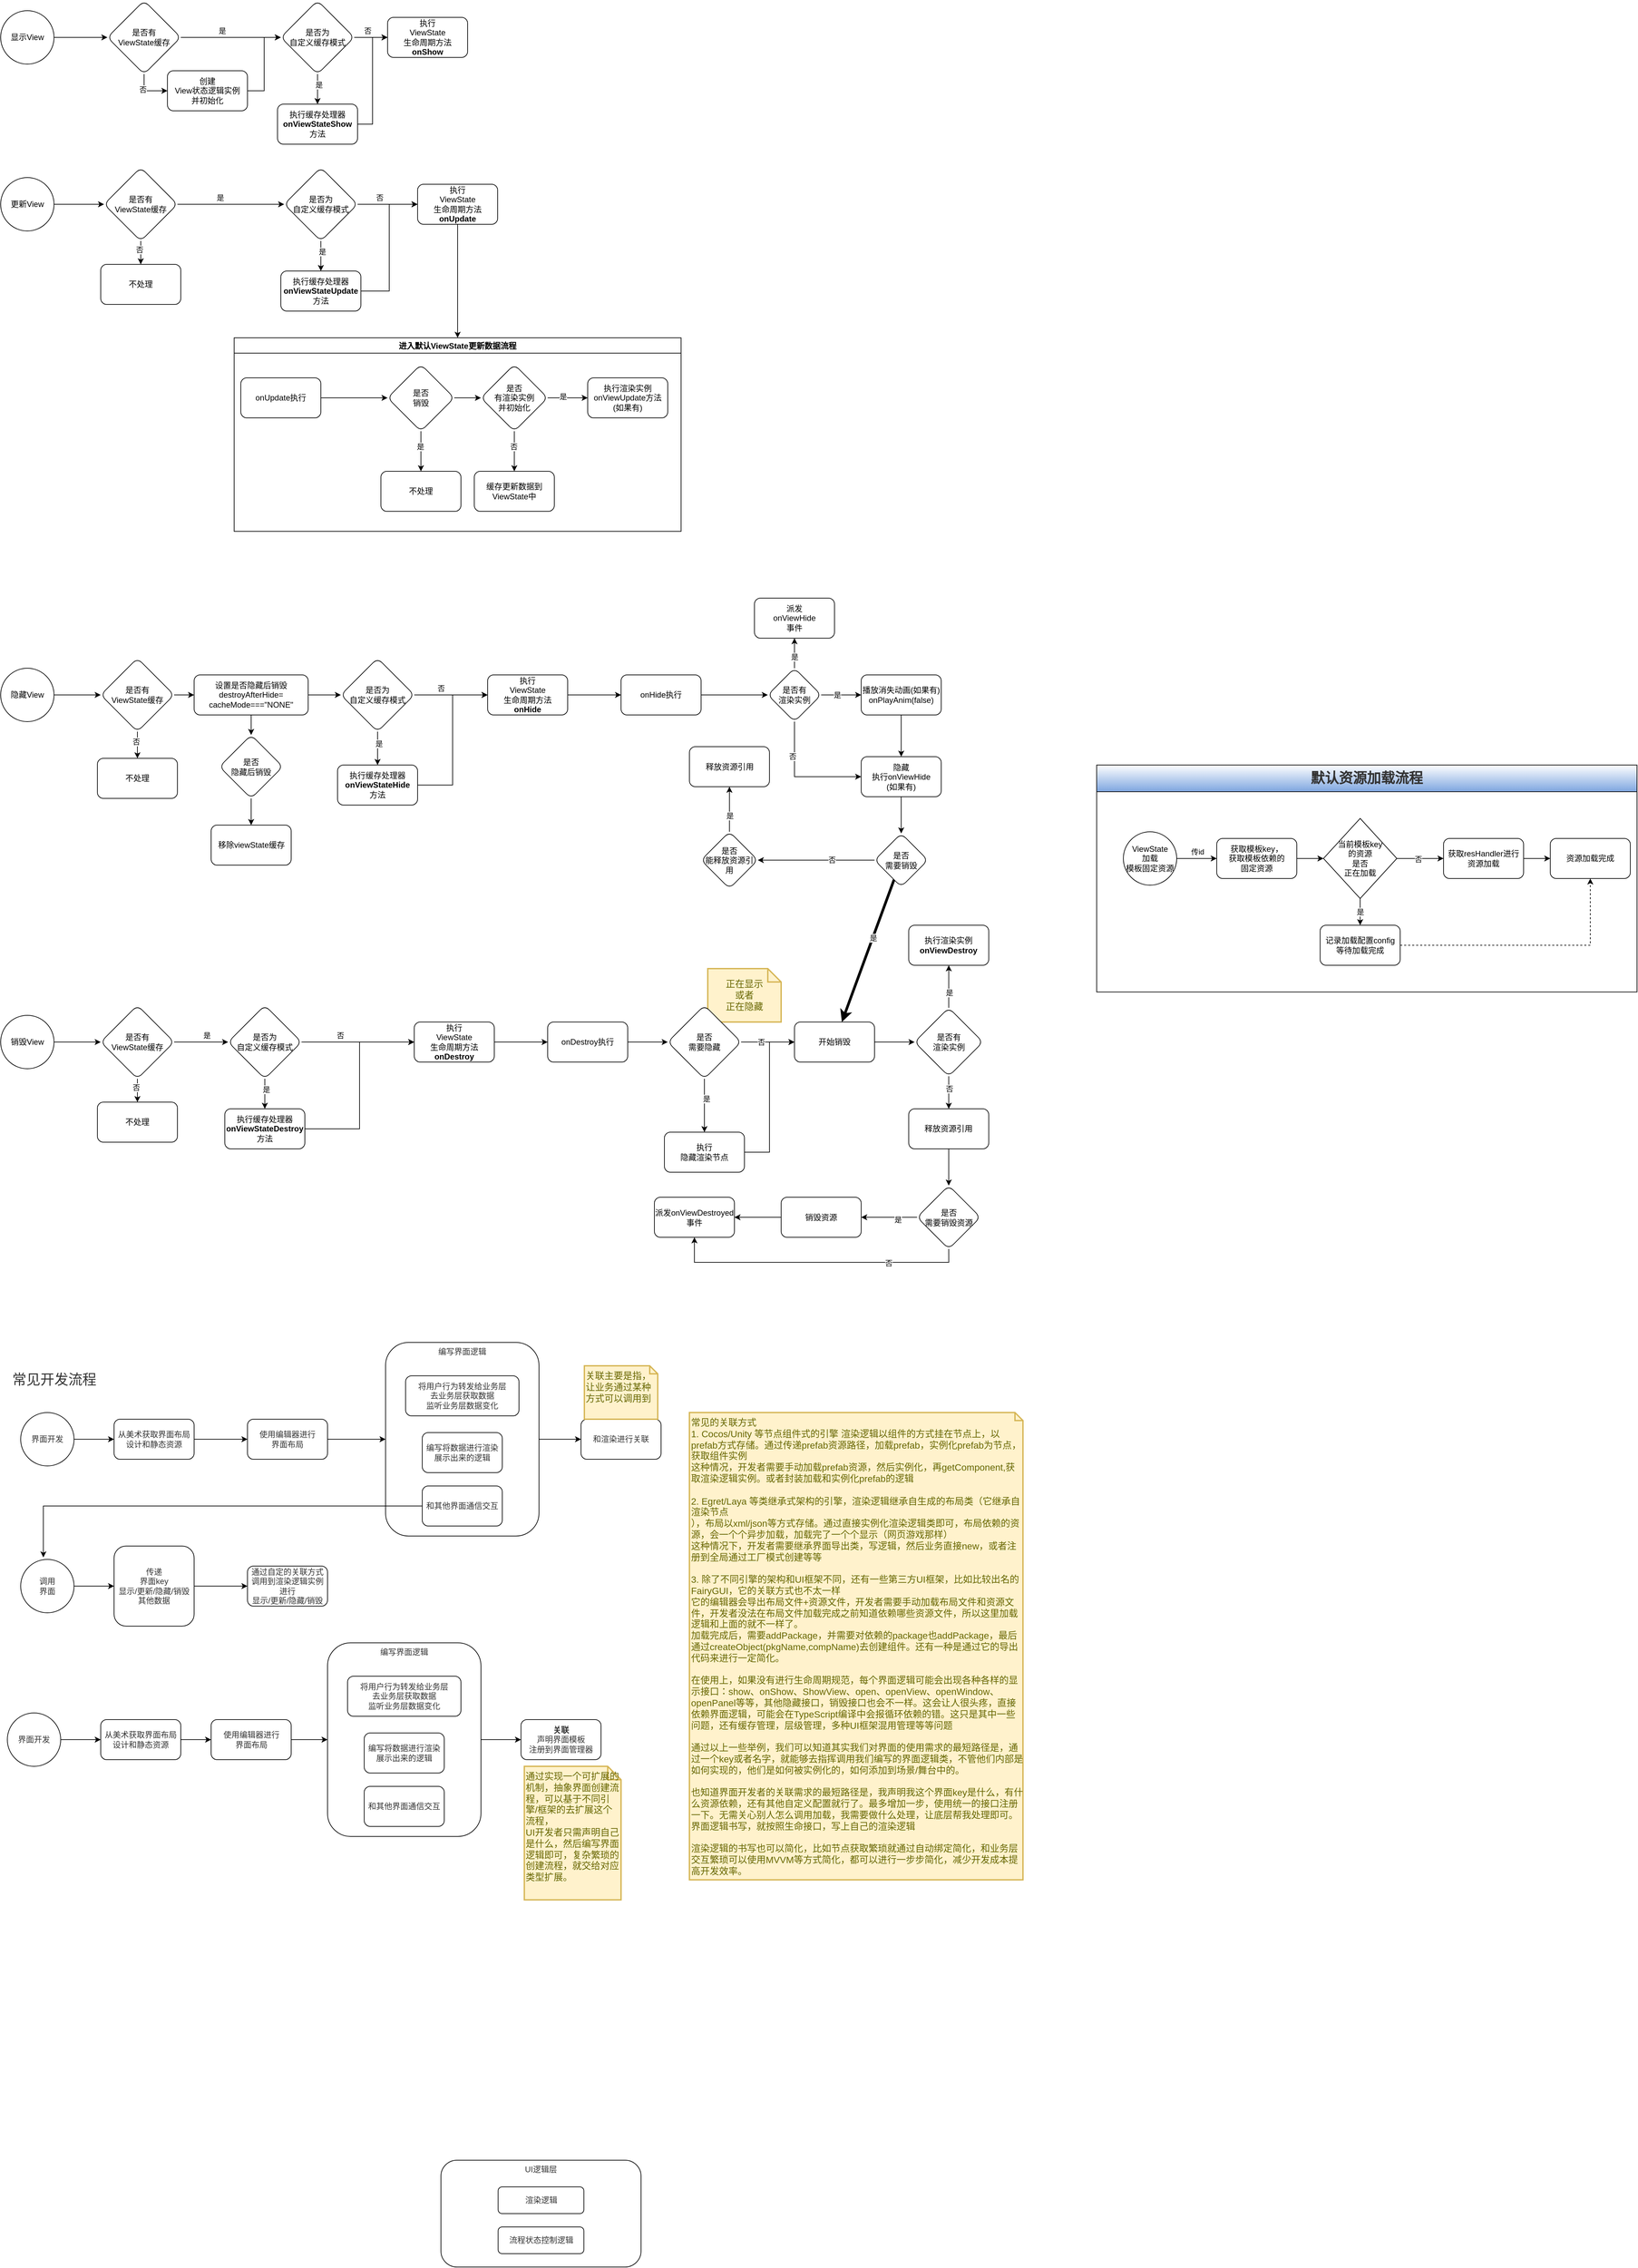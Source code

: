 <mxfile pages="4">
    <diagram id="ufH4QQ2cOQLdxMYU9578" name="第 1 页">
        <mxGraphModel dx="852" dy="521" grid="1" gridSize="10" guides="1" tooltips="1" connect="1" arrows="1" fold="1" page="1" pageScale="1" pageWidth="827" pageHeight="1169" background="#FFFFFF" math="1" shadow="0">
            <root>
                <mxCell id="0"/>
                <mxCell id="1" parent="0"/>
                <mxCell id="t7pggZm51eq3Azgeo7tR-84" value="进入默认的ViewState显示流程" style="swimlane;" parent="1" vertex="1" visible="0">
                    <mxGeometry x="1100" y="20" width="980" height="780" as="geometry">
                        <mxRectangle x="1100" y="35" width="290" height="21.5" as="alternateBounds"/>
                    </mxGeometry>
                </mxCell>
                <mxCell id="t7pggZm51eq3Azgeo7tR-85" value="&lt;b&gt;onShow&lt;/b&gt;执行" style="whiteSpace=wrap;html=1;rounded=1;" parent="t7pggZm51eq3Azgeo7tR-84" vertex="1">
                    <mxGeometry x="53" y="190" width="120" height="60" as="geometry"/>
                </mxCell>
                <mxCell id="t7pggZm51eq3Azgeo7tR-12" value="播放出现动画(可选)" style="rounded=1;whiteSpace=wrap;html=1;" parent="t7pggZm51eq3Azgeo7tR-84" vertex="1">
                    <mxGeometry x="533" y="572.5" width="120" height="60" as="geometry"/>
                </mxCell>
                <mxCell id="t7pggZm51eq3Azgeo7tR-24" style="edgeStyle=orthogonalEdgeStyle;rounded=0;orthogonalLoop=1;jettySize=auto;html=1;entryX=0;entryY=0.5;entryDx=0;entryDy=0;startArrow=none;exitX=1;exitY=0.5;exitDx=0;exitDy=0;" parent="t7pggZm51eq3Azgeo7tR-84" source="t7pggZm51eq3Azgeo7tR-305" target="t7pggZm51eq3Azgeo7tR-12" edge="1">
                    <mxGeometry relative="1" as="geometry">
                        <mxPoint x="546.7" y="602.526" as="sourcePoint"/>
                    </mxGeometry>
                </mxCell>
                <mxCell id="t7pggZm51eq3Azgeo7tR-123" style="edgeStyle=orthogonalEdgeStyle;rounded=0;orthogonalLoop=1;jettySize=auto;html=1;entryX=0;entryY=0.5;entryDx=0;entryDy=0;exitX=1;exitY=0.5;exitDx=0;exitDy=0;" parent="t7pggZm51eq3Azgeo7tR-84" source="t7pggZm51eq3Azgeo7tR-85" target="t7pggZm51eq3Azgeo7tR-50" edge="1">
                    <mxGeometry relative="1" as="geometry">
                        <mxPoint x="193" y="220" as="sourcePoint"/>
                    </mxGeometry>
                </mxCell>
                <mxCell id="t7pggZm51eq3Azgeo7tR-7" value="创建&lt;br&gt;View渲染逻辑实例&lt;br&gt;执行&lt;br&gt;&lt;b&gt;onViewInit&lt;/b&gt;&lt;br&gt;派发&lt;b&gt;onViewInit事件&lt;br&gt;&lt;/b&gt;" style="rounded=1;whiteSpace=wrap;html=1;" parent="t7pggZm51eq3Azgeo7tR-84" vertex="1">
                    <mxGeometry x="223" y="390" width="120" height="80" as="geometry"/>
                </mxCell>
                <mxCell id="t7pggZm51eq3Azgeo7tR-182" style="edgeStyle=orthogonalEdgeStyle;rounded=0;orthogonalLoop=1;jettySize=auto;html=1;entryX=0;entryY=0.5;entryDx=0;entryDy=0;exitX=0.5;exitY=1;exitDx=0;exitDy=0;" parent="t7pggZm51eq3Azgeo7tR-84" source="t7pggZm51eq3Azgeo7tR-11" target="t7pggZm51eq3Azgeo7tR-181" edge="1">
                    <mxGeometry relative="1" as="geometry"/>
                </mxCell>
                <mxCell id="t7pggZm51eq3Azgeo7tR-11" value="添加到渲染树(舞台)&lt;br&gt;执行&lt;br&gt;&lt;b&gt;onViewShow&lt;/b&gt;" style="rounded=1;whiteSpace=wrap;html=1;" parent="t7pggZm51eq3Azgeo7tR-84" vertex="1">
                    <mxGeometry x="167" y="572.5" width="120" height="60" as="geometry"/>
                </mxCell>
                <mxCell id="t7pggZm51eq3Azgeo7tR-19" style="edgeStyle=orthogonalEdgeStyle;rounded=0;orthogonalLoop=1;jettySize=auto;html=1;entryX=1;entryY=0.5;entryDx=0;entryDy=0;startArrow=none;" parent="t7pggZm51eq3Azgeo7tR-84" source="t7pggZm51eq3Azgeo7tR-47" target="t7pggZm51eq3Azgeo7tR-7" edge="1">
                    <mxGeometry relative="1" as="geometry"/>
                </mxCell>
                <mxCell id="t7pggZm51eq3Azgeo7tR-15" value="渲染逻辑实例&lt;br&gt;是否为空" style="rhombus;whiteSpace=wrap;html=1;rounded=1;" parent="t7pggZm51eq3Azgeo7tR-84" vertex="1">
                    <mxGeometry x="573" y="380" width="100" height="100" as="geometry"/>
                </mxCell>
                <mxCell id="t7pggZm51eq3Azgeo7tR-17" value="固定资源加载完成" style="rounded=1;whiteSpace=wrap;html=1;" parent="t7pggZm51eq3Azgeo7tR-84" vertex="1">
                    <mxGeometry x="703" y="290" width="120" height="60" as="geometry"/>
                </mxCell>
                <mxCell id="t7pggZm51eq3Azgeo7tR-14" style="edgeStyle=orthogonalEdgeStyle;rounded=0;orthogonalLoop=1;jettySize=auto;html=1;entryX=0;entryY=0.5;entryDx=0;entryDy=0;exitX=0.5;exitY=1;exitDx=0;exitDy=0;" parent="t7pggZm51eq3Azgeo7tR-84" source="t7pggZm51eq3Azgeo7tR-2" target="t7pggZm51eq3Azgeo7tR-17" edge="1">
                    <mxGeometry relative="1" as="geometry">
                        <mxPoint x="503" y="310" as="targetPoint"/>
                    </mxGeometry>
                </mxCell>
                <mxCell id="t7pggZm51eq3Azgeo7tR-16" value="是" style="edgeLabel;html=1;align=center;verticalAlign=middle;resizable=0;points=[];" parent="t7pggZm51eq3Azgeo7tR-14" vertex="1" connectable="0">
                    <mxGeometry x="0.008" y="4" relative="1" as="geometry">
                        <mxPoint x="-6" y="-6" as="offset"/>
                    </mxGeometry>
                </mxCell>
                <mxCell id="t7pggZm51eq3Azgeo7tR-10" style="edgeStyle=orthogonalEdgeStyle;rounded=0;orthogonalLoop=1;jettySize=auto;html=1;entryX=0.5;entryY=0;entryDx=0;entryDy=0;" parent="t7pggZm51eq3Azgeo7tR-84" source="t7pggZm51eq3Azgeo7tR-4" target="t7pggZm51eq3Azgeo7tR-17" edge="1">
                    <mxGeometry relative="1" as="geometry">
                        <mxPoint x="463" y="240" as="targetPoint"/>
                    </mxGeometry>
                </mxCell>
                <mxCell id="t7pggZm51eq3Azgeo7tR-32" value="初始化完成" style="rounded=1;whiteSpace=wrap;html=1;" parent="t7pggZm51eq3Azgeo7tR-84" vertex="1">
                    <mxGeometry x="21" y="400" width="120" height="60" as="geometry"/>
                </mxCell>
                <mxCell id="t7pggZm51eq3Azgeo7tR-30" style="edgeStyle=orthogonalEdgeStyle;rounded=0;orthogonalLoop=1;jettySize=auto;html=1;entryX=1;entryY=0.5;entryDx=0;entryDy=0;" parent="t7pggZm51eq3Azgeo7tR-84" source="t7pggZm51eq3Azgeo7tR-7" target="t7pggZm51eq3Azgeo7tR-32" edge="1">
                    <mxGeometry relative="1" as="geometry"/>
                </mxCell>
                <mxCell id="t7pggZm51eq3Azgeo7tR-22" style="edgeStyle=orthogonalEdgeStyle;rounded=0;orthogonalLoop=1;jettySize=auto;html=1;entryX=0.75;entryY=1;entryDx=0;entryDy=0;exitX=0.5;exitY=1;exitDx=0;exitDy=0;" parent="t7pggZm51eq3Azgeo7tR-84" source="t7pggZm51eq3Azgeo7tR-15" target="t7pggZm51eq3Azgeo7tR-32" edge="1">
                    <mxGeometry relative="1" as="geometry"/>
                </mxCell>
                <mxCell id="t7pggZm51eq3Azgeo7tR-23" value="否" style="edgeLabel;html=1;align=center;verticalAlign=middle;resizable=0;points=[];" parent="t7pggZm51eq3Azgeo7tR-22" vertex="1" connectable="0">
                    <mxGeometry x="-0.517" relative="1" as="geometry">
                        <mxPoint as="offset"/>
                    </mxGeometry>
                </mxCell>
                <mxCell id="t7pggZm51eq3Azgeo7tR-47" value="持有资源引用" style="rounded=1;whiteSpace=wrap;html=1;" parent="t7pggZm51eq3Azgeo7tR-84" vertex="1">
                    <mxGeometry x="393" y="400" width="120" height="60" as="geometry"/>
                </mxCell>
                <mxCell id="t7pggZm51eq3Azgeo7tR-48" value="" style="edgeStyle=orthogonalEdgeStyle;rounded=0;orthogonalLoop=1;jettySize=auto;html=1;entryX=1;entryY=0.5;entryDx=0;entryDy=0;endArrow=none;" parent="t7pggZm51eq3Azgeo7tR-84" source="t7pggZm51eq3Azgeo7tR-15" target="t7pggZm51eq3Azgeo7tR-47" edge="1">
                    <mxGeometry relative="1" as="geometry">
                        <mxPoint x="403" y="530" as="sourcePoint"/>
                        <mxPoint x="213" y="530" as="targetPoint"/>
                    </mxGeometry>
                </mxCell>
                <mxCell id="t7pggZm51eq3Azgeo7tR-49" value="是" style="edgeLabel;html=1;align=center;verticalAlign=middle;resizable=0;points=[];" parent="t7pggZm51eq3Azgeo7tR-48" vertex="1" connectable="0">
                    <mxGeometry x="-0.255" relative="1" as="geometry">
                        <mxPoint as="offset"/>
                    </mxGeometry>
                </mxCell>
                <mxCell id="t7pggZm51eq3Azgeo7tR-55" style="edgeStyle=orthogonalEdgeStyle;rounded=0;orthogonalLoop=1;jettySize=auto;html=1;entryX=0;entryY=0.5;entryDx=0;entryDy=0;" parent="t7pggZm51eq3Azgeo7tR-84" source="t7pggZm51eq3Azgeo7tR-50" target="t7pggZm51eq3Azgeo7tR-2" edge="1">
                    <mxGeometry relative="1" as="geometry"/>
                </mxCell>
                <mxCell id="t7pggZm51eq3Azgeo7tR-57" value="否" style="edgeLabel;html=1;align=center;verticalAlign=middle;resizable=0;points=[];" parent="t7pggZm51eq3Azgeo7tR-55" vertex="1" connectable="0">
                    <mxGeometry x="-0.359" y="-1" relative="1" as="geometry">
                        <mxPoint y="-11" as="offset"/>
                    </mxGeometry>
                </mxCell>
                <mxCell id="t7pggZm51eq3Azgeo7tR-50" value="是否&lt;br&gt;正在显示&lt;br&gt;或者&lt;br&gt;正在隐藏" style="rhombus;whiteSpace=wrap;html=1;rounded=1;" parent="t7pggZm51eq3Azgeo7tR-84" vertex="1">
                    <mxGeometry x="233" y="170" width="100" height="100" as="geometry"/>
                </mxCell>
                <mxCell id="t7pggZm51eq3Azgeo7tR-56" style="edgeStyle=orthogonalEdgeStyle;rounded=0;orthogonalLoop=1;jettySize=auto;html=1;entryX=0;entryY=0.5;entryDx=0;entryDy=0;" parent="t7pggZm51eq3Azgeo7tR-84" source="t7pggZm51eq3Azgeo7tR-52" target="t7pggZm51eq3Azgeo7tR-2" edge="1">
                    <mxGeometry relative="1" as="geometry"/>
                </mxCell>
                <mxCell id="t7pggZm51eq3Azgeo7tR-52" value="取消Promise&lt;br&gt;立刻隐藏" style="whiteSpace=wrap;html=1;rounded=1;" parent="t7pggZm51eq3Azgeo7tR-84" vertex="1">
                    <mxGeometry x="223" y="310" width="120" height="60" as="geometry"/>
                </mxCell>
                <mxCell id="t7pggZm51eq3Azgeo7tR-53" value="" style="edgeStyle=orthogonalEdgeStyle;rounded=0;orthogonalLoop=1;jettySize=auto;html=1;" parent="t7pggZm51eq3Azgeo7tR-84" source="t7pggZm51eq3Azgeo7tR-50" target="t7pggZm51eq3Azgeo7tR-52" edge="1">
                    <mxGeometry relative="1" as="geometry"/>
                </mxCell>
                <mxCell id="t7pggZm51eq3Azgeo7tR-54" value="是" style="edgeLabel;html=1;align=center;verticalAlign=middle;resizable=0;points=[];" parent="t7pggZm51eq3Azgeo7tR-53" vertex="1" connectable="0">
                    <mxGeometry x="-0.256" y="-4" relative="1" as="geometry">
                        <mxPoint x="4" y="-5" as="offset"/>
                    </mxGeometry>
                </mxCell>
                <mxCell id="t7pggZm51eq3Azgeo7tR-62" style="edgeStyle=orthogonalEdgeStyle;rounded=0;orthogonalLoop=1;jettySize=auto;html=1;entryX=0;entryY=0.25;entryDx=0;entryDy=0;exitX=0.5;exitY=1;exitDx=0;exitDy=0;" parent="t7pggZm51eq3Azgeo7tR-84" source="t7pggZm51eq3Azgeo7tR-58" target="t7pggZm51eq3Azgeo7tR-17" edge="1">
                    <mxGeometry relative="1" as="geometry"/>
                </mxCell>
                <mxCell id="t7pggZm51eq3Azgeo7tR-63" value="是,等待加载完成" style="edgeLabel;html=1;align=center;verticalAlign=middle;resizable=0;points=[];" parent="t7pggZm51eq3Azgeo7tR-62" vertex="1" connectable="0">
                    <mxGeometry x="-0.206" y="3" relative="1" as="geometry">
                        <mxPoint x="3" y="-12" as="offset"/>
                    </mxGeometry>
                </mxCell>
                <mxCell id="t7pggZm51eq3Azgeo7tR-58" value="是否&lt;br&gt;正在加载" style="rhombus;whiteSpace=wrap;html=1;rounded=1;" parent="t7pggZm51eq3Azgeo7tR-84" vertex="1">
                    <mxGeometry x="543" y="170" width="100" height="100" as="geometry"/>
                </mxCell>
                <mxCell id="t7pggZm51eq3Azgeo7tR-9" style="edgeStyle=orthogonalEdgeStyle;rounded=0;orthogonalLoop=1;jettySize=auto;html=1;entryX=0;entryY=0.5;entryDx=0;entryDy=0;startArrow=none;" parent="t7pggZm51eq3Azgeo7tR-84" source="t7pggZm51eq3Azgeo7tR-58" target="t7pggZm51eq3Azgeo7tR-4" edge="1">
                    <mxGeometry relative="1" as="geometry"/>
                </mxCell>
                <mxCell id="t7pggZm51eq3Azgeo7tR-61" value="否" style="edgeLabel;html=1;align=center;verticalAlign=middle;resizable=0;points=[];" parent="t7pggZm51eq3Azgeo7tR-9" vertex="1" connectable="0">
                    <mxGeometry x="-0.273" y="-1" relative="1" as="geometry">
                        <mxPoint as="offset"/>
                    </mxGeometry>
                </mxCell>
                <mxCell id="t7pggZm51eq3Azgeo7tR-59" value="" style="edgeStyle=orthogonalEdgeStyle;rounded=0;orthogonalLoop=1;jettySize=auto;html=1;entryX=0;entryY=0.5;entryDx=0;entryDy=0;endArrow=none;" parent="t7pggZm51eq3Azgeo7tR-84" source="t7pggZm51eq3Azgeo7tR-2" target="t7pggZm51eq3Azgeo7tR-58" edge="1">
                    <mxGeometry relative="1" as="geometry">
                        <mxPoint x="493" y="220" as="sourcePoint"/>
                        <mxPoint x="673" y="220" as="targetPoint"/>
                    </mxGeometry>
                </mxCell>
                <mxCell id="t7pggZm51eq3Azgeo7tR-60" value="否" style="edgeLabel;html=1;align=center;verticalAlign=middle;resizable=0;points=[];" parent="t7pggZm51eq3Azgeo7tR-59" vertex="1" connectable="0">
                    <mxGeometry x="-0.231" relative="1" as="geometry">
                        <mxPoint as="offset"/>
                    </mxGeometry>
                </mxCell>
                <mxCell id="t7pggZm51eq3Azgeo7tR-67" style="edgeStyle=orthogonalEdgeStyle;rounded=0;orthogonalLoop=1;jettySize=auto;html=1;entryX=1;entryY=0.5;entryDx=0;entryDy=0;exitX=0;exitY=0.5;exitDx=0;exitDy=0;" parent="t7pggZm51eq3Azgeo7tR-84" source="t7pggZm51eq3Azgeo7tR-65" target="t7pggZm51eq3Azgeo7tR-15" edge="1">
                    <mxGeometry relative="1" as="geometry"/>
                </mxCell>
                <mxCell id="t7pggZm51eq3Azgeo7tR-68" value="否" style="edgeLabel;html=1;align=center;verticalAlign=middle;resizable=0;points=[];" parent="t7pggZm51eq3Azgeo7tR-67" vertex="1" connectable="0">
                    <mxGeometry x="0.318" y="-3" relative="1" as="geometry">
                        <mxPoint x="13" y="-7" as="offset"/>
                    </mxGeometry>
                </mxCell>
                <mxCell id="t7pggZm51eq3Azgeo7tR-65" value="是否销毁" style="rhombus;whiteSpace=wrap;html=1;rounded=1;" parent="t7pggZm51eq3Azgeo7tR-84" vertex="1">
                    <mxGeometry x="723" y="390" width="80" height="80" as="geometry"/>
                </mxCell>
                <mxCell id="t7pggZm51eq3Azgeo7tR-66" value="" style="edgeStyle=orthogonalEdgeStyle;rounded=0;orthogonalLoop=1;jettySize=auto;html=1;" parent="t7pggZm51eq3Azgeo7tR-84" source="t7pggZm51eq3Azgeo7tR-17" target="t7pggZm51eq3Azgeo7tR-65" edge="1">
                    <mxGeometry relative="1" as="geometry"/>
                </mxCell>
                <mxCell id="t7pggZm51eq3Azgeo7tR-70" value="不处理" style="whiteSpace=wrap;html=1;rounded=1;" parent="t7pggZm51eq3Azgeo7tR-84" vertex="1">
                    <mxGeometry x="703" y="500" width="120" height="60" as="geometry"/>
                </mxCell>
                <mxCell id="t7pggZm51eq3Azgeo7tR-71" value="" style="edgeStyle=orthogonalEdgeStyle;rounded=0;orthogonalLoop=1;jettySize=auto;html=1;" parent="t7pggZm51eq3Azgeo7tR-84" source="t7pggZm51eq3Azgeo7tR-65" target="t7pggZm51eq3Azgeo7tR-70" edge="1">
                    <mxGeometry relative="1" as="geometry"/>
                </mxCell>
                <mxCell id="t7pggZm51eq3Azgeo7tR-72" value="是" style="edgeLabel;html=1;align=center;verticalAlign=middle;resizable=0;points=[];" parent="t7pggZm51eq3Azgeo7tR-71" vertex="1" connectable="0">
                    <mxGeometry x="-0.281" y="-1" relative="1" as="geometry">
                        <mxPoint x="9" y="-11" as="offset"/>
                    </mxGeometry>
                </mxCell>
                <mxCell id="t7pggZm51eq3Azgeo7tR-124" value="" style="group;" parent="t7pggZm51eq3Azgeo7tR-84" vertex="1" connectable="0">
                    <mxGeometry x="703" y="110" width="203" height="140" as="geometry"/>
                </mxCell>
                <mxCell id="t7pggZm51eq3Azgeo7tR-64" value="对于相同模板key的资源，如果正在加载，不会重复加载" style="shape=note;strokeWidth=2;fontSize=14;size=9;whiteSpace=wrap;html=1;fillColor=#fff2cc;strokeColor=#d6b656;fontColor=#666600;align=center;verticalAlign=middle;" parent="t7pggZm51eq3Azgeo7tR-124" vertex="1">
                    <mxGeometry x="93" width="110" height="100" as="geometry"/>
                </mxCell>
                <mxCell id="t7pggZm51eq3Azgeo7tR-4" value="加载固定资源" style="rounded=1;whiteSpace=wrap;html=1;" parent="t7pggZm51eq3Azgeo7tR-124" vertex="1">
                    <mxGeometry y="80" width="120" height="60" as="geometry"/>
                </mxCell>
                <mxCell id="t7pggZm51eq3Azgeo7tR-184" style="edgeStyle=orthogonalEdgeStyle;rounded=0;orthogonalLoop=1;jettySize=auto;html=1;entryX=0;entryY=0.5;entryDx=0;entryDy=0;" parent="t7pggZm51eq3Azgeo7tR-84" source="t7pggZm51eq3Azgeo7tR-181" target="t7pggZm51eq3Azgeo7tR-183" edge="1">
                    <mxGeometry relative="1" as="geometry"/>
                </mxCell>
                <mxCell id="t7pggZm51eq3Azgeo7tR-185" value="是" style="edgeLabel;html=1;align=center;verticalAlign=middle;resizable=0;points=[];" parent="t7pggZm51eq3Azgeo7tR-184" vertex="1" connectable="0">
                    <mxGeometry x="-0.244" y="3" relative="1" as="geometry">
                        <mxPoint as="offset"/>
                    </mxGeometry>
                </mxCell>
                <mxCell id="t7pggZm51eq3Azgeo7tR-181" value="是否&lt;br&gt;有&lt;br&gt;更新数据缓存&lt;br&gt;和&lt;br&gt;onViewUpdate方法" style="rhombus;whiteSpace=wrap;html=1;rounded=1;" parent="t7pggZm51eq3Azgeo7tR-84" vertex="1">
                    <mxGeometry x="249" y="630" width="110" height="110" as="geometry"/>
                </mxCell>
                <mxCell id="t7pggZm51eq3Azgeo7tR-183" value="执行onViewUpdate()&lt;br&gt;清理更新数据缓存" style="rounded=1;whiteSpace=wrap;html=1;" parent="t7pggZm51eq3Azgeo7tR-84" vertex="1">
                    <mxGeometry x="568.95" y="655" width="120" height="60" as="geometry"/>
                </mxCell>
                <mxCell id="t7pggZm51eq3Azgeo7tR-2" value="是否&lt;br&gt;持有UI资源" style="rhombus;whiteSpace=wrap;html=1;rounded=1;" parent="t7pggZm51eq3Azgeo7tR-84" vertex="1">
                    <mxGeometry x="393" y="170" width="100" height="100" as="geometry"/>
                </mxCell>
                <mxCell id="t7pggZm51eq3Azgeo7tR-188" value="" style="group;" parent="t7pggZm51eq3Azgeo7tR-84" vertex="1" connectable="0">
                    <mxGeometry x="393" y="30" width="163" height="240" as="geometry"/>
                </mxCell>
                <mxCell id="t7pggZm51eq3Azgeo7tR-45" value="在渲染逻辑实例化时持有资源引用，这对资源管理有要求，为了防止资源在加载过程中被释放掉，需要加载时就进行引用锁定" style="shape=note;strokeWidth=2;fontSize=14;size=9;whiteSpace=wrap;html=1;fillColor=#fff2cc;strokeColor=#d6b656;fontColor=#666600;align=center;verticalAlign=middle;" parent="t7pggZm51eq3Azgeo7tR-188" vertex="1">
                    <mxGeometry x="53" width="110" height="160" as="geometry"/>
                </mxCell>
                <mxCell id="t7pggZm51eq3Azgeo7tR-187" value="是否&lt;br&gt;持有UI资源" style="rhombus;whiteSpace=wrap;html=1;rounded=1;" parent="t7pggZm51eq3Azgeo7tR-188" vertex="1">
                    <mxGeometry y="140" width="100" height="100" as="geometry"/>
                </mxCell>
                <mxCell id="t7pggZm51eq3Azgeo7tR-299" value="显示结束&lt;br&gt;派发&lt;br&gt;&lt;b&gt;onViewShowEnd&lt;/b&gt;&lt;br&gt;事件" style="whiteSpace=wrap;html=1;rounded=1;" parent="t7pggZm51eq3Azgeo7tR-84" vertex="1">
                    <mxGeometry x="731.95" y="572.5" width="120" height="60" as="geometry"/>
                </mxCell>
                <mxCell id="t7pggZm51eq3Azgeo7tR-300" value="" style="edgeStyle=orthogonalEdgeStyle;rounded=0;orthogonalLoop=1;jettySize=auto;html=1;strokeWidth=1;" parent="t7pggZm51eq3Azgeo7tR-84" source="t7pggZm51eq3Azgeo7tR-12" target="t7pggZm51eq3Azgeo7tR-299" edge="1">
                    <mxGeometry relative="1" as="geometry"/>
                </mxCell>
                <mxCell id="t7pggZm51eq3Azgeo7tR-308" value="结束" style="edgeLabel;html=1;align=center;verticalAlign=middle;resizable=0;points=[];" parent="t7pggZm51eq3Azgeo7tR-300" vertex="1" connectable="0">
                    <mxGeometry x="-0.233" y="-2" relative="1" as="geometry">
                        <mxPoint x="6" y="-2" as="offset"/>
                    </mxGeometry>
                </mxCell>
                <mxCell id="t7pggZm51eq3Azgeo7tR-301" value="是否&lt;br&gt;需要显示" style="rhombus;whiteSpace=wrap;html=1;rounded=1;" parent="t7pggZm51eq3Azgeo7tR-84" vertex="1">
                    <mxGeometry x="41" y="562.5" width="80" height="80" as="geometry"/>
                </mxCell>
                <mxCell id="t7pggZm51eq3Azgeo7tR-302" value="" style="edgeStyle=orthogonalEdgeStyle;rounded=0;orthogonalLoop=1;jettySize=auto;html=1;strokeWidth=1;" parent="t7pggZm51eq3Azgeo7tR-84" source="t7pggZm51eq3Azgeo7tR-32" target="t7pggZm51eq3Azgeo7tR-301" edge="1">
                    <mxGeometry relative="1" as="geometry"/>
                </mxCell>
                <mxCell id="t7pggZm51eq3Azgeo7tR-303" style="edgeStyle=orthogonalEdgeStyle;rounded=0;orthogonalLoop=1;jettySize=auto;html=1;entryX=0;entryY=0.5;entryDx=0;entryDy=0;strokeWidth=1;exitX=1;exitY=0.5;exitDx=0;exitDy=0;" parent="t7pggZm51eq3Azgeo7tR-84" source="t7pggZm51eq3Azgeo7tR-301" target="t7pggZm51eq3Azgeo7tR-11" edge="1">
                    <mxGeometry relative="1" as="geometry"/>
                </mxCell>
                <mxCell id="t7pggZm51eq3Azgeo7tR-304" value="是" style="edgeLabel;html=1;align=center;verticalAlign=middle;resizable=0;points=[];" parent="t7pggZm51eq3Azgeo7tR-303" vertex="1" connectable="0">
                    <mxGeometry x="0.257" relative="1" as="geometry">
                        <mxPoint x="-9" as="offset"/>
                    </mxGeometry>
                </mxCell>
                <mxCell id="t7pggZm51eq3Azgeo7tR-305" value="派发&lt;br&gt;onViewShow&lt;br&gt;事件&lt;br&gt;" style="whiteSpace=wrap;html=1;rounded=1;" parent="t7pggZm51eq3Azgeo7tR-84" vertex="1">
                    <mxGeometry x="343" y="572.5" width="120" height="60" as="geometry"/>
                </mxCell>
                <mxCell id="t7pggZm51eq3Azgeo7tR-306" value="" style="edgeStyle=orthogonalEdgeStyle;rounded=0;orthogonalLoop=1;jettySize=auto;html=1;strokeWidth=1;" parent="t7pggZm51eq3Azgeo7tR-84" source="t7pggZm51eq3Azgeo7tR-11" target="t7pggZm51eq3Azgeo7tR-305" edge="1">
                    <mxGeometry relative="1" as="geometry"/>
                </mxCell>
                <mxCell id="t7pggZm51eq3Azgeo7tR-307" value="" style="edgeStyle=orthogonalEdgeStyle;rounded=0;orthogonalLoop=1;jettySize=auto;html=1;entryX=0;entryY=0.5;entryDx=0;entryDy=0;endArrow=none;" parent="t7pggZm51eq3Azgeo7tR-84" source="t7pggZm51eq3Azgeo7tR-11" target="t7pggZm51eq3Azgeo7tR-305" edge="1">
                    <mxGeometry relative="1" as="geometry">
                        <mxPoint x="1387" y="622.5" as="sourcePoint"/>
                        <mxPoint x="1530.0" y="622.5" as="targetPoint"/>
                    </mxGeometry>
                </mxCell>
                <mxCell id="t7pggZm51eq3Azgeo7tR-3" value="" style="edgeStyle=orthogonalEdgeStyle;rounded=0;orthogonalLoop=1;jettySize=auto;html=1;exitX=1;exitY=0.5;exitDx=0;exitDy=0;entryX=0;entryY=0.5;entryDx=0;entryDy=0;" parent="1" source="t7pggZm51eq3Azgeo7tR-39" target="t7pggZm51eq3Azgeo7tR-76" edge="1">
                    <mxGeometry relative="1" as="geometry">
                        <mxPoint x="330" y="10" as="targetPoint"/>
                    </mxGeometry>
                </mxCell>
                <mxCell id="t7pggZm51eq3Azgeo7tR-44" value="是" style="edgeLabel;html=1;align=center;verticalAlign=middle;resizable=0;points=[];" parent="t7pggZm51eq3Azgeo7tR-3" vertex="1" connectable="0">
                    <mxGeometry x="-0.617" y="1" relative="1" as="geometry">
                        <mxPoint x="33" y="-9" as="offset"/>
                    </mxGeometry>
                </mxCell>
                <mxCell id="t7pggZm51eq3Azgeo7tR-40" style="edgeStyle=orthogonalEdgeStyle;rounded=0;orthogonalLoop=1;jettySize=auto;html=1;entryX=0;entryY=0.5;entryDx=0;entryDy=0;" parent="1" source="t7pggZm51eq3Azgeo7tR-1" target="t7pggZm51eq3Azgeo7tR-39" edge="1">
                    <mxGeometry relative="1" as="geometry"/>
                </mxCell>
                <mxCell id="t7pggZm51eq3Azgeo7tR-1" value="显示View" style="ellipse;whiteSpace=wrap;html=1;fontFamily=Helvetica;fontSize=12;fontColor=rgb(0, 0, 0);align=center;strokeColor=rgb(0, 0, 0);fillColor=rgb(255, 255, 255);" parent="1" vertex="1">
                    <mxGeometry x="20" y="50" width="80" height="80" as="geometry"/>
                </mxCell>
                <mxCell id="t7pggZm51eq3Azgeo7tR-77" style="edgeStyle=orthogonalEdgeStyle;rounded=0;orthogonalLoop=1;jettySize=auto;html=1;entryX=0;entryY=0.5;entryDx=0;entryDy=0;" parent="1" source="t7pggZm51eq3Azgeo7tR-5" target="t7pggZm51eq3Azgeo7tR-76" edge="1">
                    <mxGeometry relative="1" as="geometry"/>
                </mxCell>
                <mxCell id="t7pggZm51eq3Azgeo7tR-5" value="创建&lt;br&gt;View状态逻辑实例&lt;br&gt;并初始化" style="rounded=1;whiteSpace=wrap;html=1;" parent="1" vertex="1">
                    <mxGeometry x="270" y="140" width="120" height="60" as="geometry"/>
                </mxCell>
                <mxCell id="t7pggZm51eq3Azgeo7tR-41" style="edgeStyle=orthogonalEdgeStyle;rounded=0;orthogonalLoop=1;jettySize=auto;html=1;entryX=0;entryY=0.5;entryDx=0;entryDy=0;exitX=0.5;exitY=1;exitDx=0;exitDy=0;" parent="1" source="t7pggZm51eq3Azgeo7tR-39" target="t7pggZm51eq3Azgeo7tR-5" edge="1">
                    <mxGeometry relative="1" as="geometry"/>
                </mxCell>
                <mxCell id="t7pggZm51eq3Azgeo7tR-42" value="否" style="edgeLabel;html=1;align=center;verticalAlign=middle;resizable=0;points=[];" parent="t7pggZm51eq3Azgeo7tR-41" vertex="1" connectable="0">
                    <mxGeometry x="-0.25" y="-2" relative="1" as="geometry">
                        <mxPoint as="offset"/>
                    </mxGeometry>
                </mxCell>
                <mxCell id="t7pggZm51eq3Azgeo7tR-39" value="是否有&lt;br&gt;ViewState缓存" style="rhombus;whiteSpace=wrap;html=1;rounded=1;" parent="1" vertex="1">
                    <mxGeometry x="180" y="35" width="110" height="110" as="geometry"/>
                </mxCell>
                <mxCell id="t7pggZm51eq3Azgeo7tR-82" style="edgeStyle=orthogonalEdgeStyle;rounded=0;orthogonalLoop=1;jettySize=auto;html=1;entryX=0;entryY=0.5;entryDx=0;entryDy=0;" parent="1" source="t7pggZm51eq3Azgeo7tR-75" target="t7pggZm51eq3Azgeo7tR-80" edge="1">
                    <mxGeometry relative="1" as="geometry"/>
                </mxCell>
                <mxCell id="t7pggZm51eq3Azgeo7tR-75" value="执行缓存处理器&lt;br&gt;&lt;b&gt;onViewStateShow&lt;/b&gt;&lt;br&gt;方法" style="whiteSpace=wrap;html=1;rounded=1;" parent="1" vertex="1">
                    <mxGeometry x="435" y="190" width="120" height="60" as="geometry"/>
                </mxCell>
                <mxCell id="t7pggZm51eq3Azgeo7tR-78" style="edgeStyle=orthogonalEdgeStyle;rounded=0;orthogonalLoop=1;jettySize=auto;html=1;" parent="1" source="t7pggZm51eq3Azgeo7tR-76" target="t7pggZm51eq3Azgeo7tR-75" edge="1">
                    <mxGeometry relative="1" as="geometry"/>
                </mxCell>
                <mxCell id="t7pggZm51eq3Azgeo7tR-79" value="是" style="edgeLabel;html=1;align=center;verticalAlign=middle;resizable=0;points=[];" parent="t7pggZm51eq3Azgeo7tR-78" vertex="1" connectable="0">
                    <mxGeometry x="-0.297" y="2" relative="1" as="geometry">
                        <mxPoint as="offset"/>
                    </mxGeometry>
                </mxCell>
                <mxCell id="t7pggZm51eq3Azgeo7tR-81" style="edgeStyle=orthogonalEdgeStyle;rounded=0;orthogonalLoop=1;jettySize=auto;html=1;entryX=0;entryY=0.5;entryDx=0;entryDy=0;" parent="1" source="t7pggZm51eq3Azgeo7tR-76" target="t7pggZm51eq3Azgeo7tR-80" edge="1">
                    <mxGeometry relative="1" as="geometry"/>
                </mxCell>
                <mxCell id="t7pggZm51eq3Azgeo7tR-83" value="否" style="edgeLabel;html=1;align=center;verticalAlign=middle;resizable=0;points=[];" parent="t7pggZm51eq3Azgeo7tR-81" vertex="1" connectable="0">
                    <mxGeometry x="-0.359" y="-1" relative="1" as="geometry">
                        <mxPoint x="4" y="-11" as="offset"/>
                    </mxGeometry>
                </mxCell>
                <mxCell id="t7pggZm51eq3Azgeo7tR-76" value="是否为&lt;br&gt;自定义缓存模式" style="rhombus;whiteSpace=wrap;html=1;rounded=1;" parent="1" vertex="1">
                    <mxGeometry x="440" y="35" width="110" height="110" as="geometry"/>
                </mxCell>
                <mxCell id="t7pggZm51eq3Azgeo7tR-125" style="edgeStyle=orthogonalEdgeStyle;rounded=0;orthogonalLoop=1;jettySize=auto;html=1;entryX=0;entryY=0.25;entryDx=0;entryDy=0;" parent="1" source="t7pggZm51eq3Azgeo7tR-80" target="t7pggZm51eq3Azgeo7tR-84" edge="1" visible="0">
                    <mxGeometry relative="1" as="geometry"/>
                </mxCell>
                <mxCell id="t7pggZm51eq3Azgeo7tR-80" value="执行&lt;br&gt;ViewState&lt;br&gt;生命周期方法&lt;br&gt;&lt;b&gt;onShow&lt;/b&gt;" style="whiteSpace=wrap;html=1;rounded=1;treeFolding=1;treeMoving=0;comic=0;" parent="1" vertex="1" collapsed="1">
                    <mxGeometry x="600" y="60" width="120" height="60" as="geometry"/>
                </mxCell>
                <mxCell id="t7pggZm51eq3Azgeo7tR-145" value="" style="edgeStyle=orthogonalEdgeStyle;rounded=0;orthogonalLoop=1;jettySize=auto;html=1;exitX=1;exitY=0.5;exitDx=0;exitDy=0;entryX=0;entryY=0.5;entryDx=0;entryDy=0;" parent="1" source="t7pggZm51eq3Azgeo7tR-153" target="t7pggZm51eq3Azgeo7tR-160" edge="1">
                    <mxGeometry relative="1" as="geometry">
                        <mxPoint x="375" y="260" as="targetPoint"/>
                    </mxGeometry>
                </mxCell>
                <mxCell id="t7pggZm51eq3Azgeo7tR-146" value="是" style="edgeLabel;html=1;align=center;verticalAlign=middle;resizable=0;points=[];" parent="t7pggZm51eq3Azgeo7tR-145" vertex="1" connectable="0">
                    <mxGeometry x="-0.617" y="1" relative="1" as="geometry">
                        <mxPoint x="33" y="-9" as="offset"/>
                    </mxGeometry>
                </mxCell>
                <mxCell id="t7pggZm51eq3Azgeo7tR-147" style="edgeStyle=orthogonalEdgeStyle;rounded=0;orthogonalLoop=1;jettySize=auto;html=1;entryX=0;entryY=0.5;entryDx=0;entryDy=0;" parent="1" source="t7pggZm51eq3Azgeo7tR-148" target="t7pggZm51eq3Azgeo7tR-153" edge="1">
                    <mxGeometry relative="1" as="geometry"/>
                </mxCell>
                <mxCell id="t7pggZm51eq3Azgeo7tR-148" value="更新View" style="ellipse;whiteSpace=wrap;html=1;aspect=fixed;fontFamily=Helvetica;fontSize=12;fontColor=rgb(0, 0, 0);align=center;strokeColor=rgb(0, 0, 0);fillColor=rgb(255, 255, 255);" parent="1" vertex="1">
                    <mxGeometry x="20" y="300" width="80" height="80" as="geometry"/>
                </mxCell>
                <mxCell id="t7pggZm51eq3Azgeo7tR-150" value="不处理" style="rounded=1;whiteSpace=wrap;html=1;" parent="1" vertex="1">
                    <mxGeometry x="170" y="430" width="120" height="60" as="geometry"/>
                </mxCell>
                <mxCell id="t7pggZm51eq3Azgeo7tR-151" style="edgeStyle=orthogonalEdgeStyle;rounded=0;orthogonalLoop=1;jettySize=auto;html=1;entryX=0.5;entryY=0;entryDx=0;entryDy=0;exitX=0.5;exitY=1;exitDx=0;exitDy=0;" parent="1" source="t7pggZm51eq3Azgeo7tR-153" target="t7pggZm51eq3Azgeo7tR-150" edge="1">
                    <mxGeometry relative="1" as="geometry"/>
                </mxCell>
                <mxCell id="t7pggZm51eq3Azgeo7tR-152" value="否" style="edgeLabel;html=1;align=center;verticalAlign=middle;resizable=0;points=[];" parent="t7pggZm51eq3Azgeo7tR-151" vertex="1" connectable="0">
                    <mxGeometry x="-0.25" y="-2" relative="1" as="geometry">
                        <mxPoint as="offset"/>
                    </mxGeometry>
                </mxCell>
                <mxCell id="t7pggZm51eq3Azgeo7tR-153" value="是否有&lt;br&gt;ViewState缓存" style="rhombus;whiteSpace=wrap;html=1;rounded=1;" parent="1" vertex="1">
                    <mxGeometry x="175" y="285" width="110" height="110" as="geometry"/>
                </mxCell>
                <mxCell id="t7pggZm51eq3Azgeo7tR-154" style="edgeStyle=orthogonalEdgeStyle;rounded=0;orthogonalLoop=1;jettySize=auto;html=1;entryX=0;entryY=0.5;entryDx=0;entryDy=0;" parent="1" source="t7pggZm51eq3Azgeo7tR-155" target="t7pggZm51eq3Azgeo7tR-162" edge="1">
                    <mxGeometry relative="1" as="geometry"/>
                </mxCell>
                <mxCell id="t7pggZm51eq3Azgeo7tR-155" value="执行缓存处理器&lt;br&gt;&lt;b&gt;onViewStateUpdate&lt;/b&gt;&lt;br&gt;方法" style="whiteSpace=wrap;html=1;rounded=1;" parent="1" vertex="1">
                    <mxGeometry x="440" y="440" width="120" height="60" as="geometry"/>
                </mxCell>
                <mxCell id="t7pggZm51eq3Azgeo7tR-156" style="edgeStyle=orthogonalEdgeStyle;rounded=0;orthogonalLoop=1;jettySize=auto;html=1;" parent="1" source="t7pggZm51eq3Azgeo7tR-160" target="t7pggZm51eq3Azgeo7tR-155" edge="1">
                    <mxGeometry relative="1" as="geometry"/>
                </mxCell>
                <mxCell id="t7pggZm51eq3Azgeo7tR-157" value="是" style="edgeLabel;html=1;align=center;verticalAlign=middle;resizable=0;points=[];" parent="t7pggZm51eq3Azgeo7tR-156" vertex="1" connectable="0">
                    <mxGeometry x="-0.297" y="2" relative="1" as="geometry">
                        <mxPoint as="offset"/>
                    </mxGeometry>
                </mxCell>
                <mxCell id="t7pggZm51eq3Azgeo7tR-158" style="edgeStyle=orthogonalEdgeStyle;rounded=0;orthogonalLoop=1;jettySize=auto;html=1;entryX=0;entryY=0.5;entryDx=0;entryDy=0;" parent="1" source="t7pggZm51eq3Azgeo7tR-160" target="t7pggZm51eq3Azgeo7tR-162" edge="1">
                    <mxGeometry relative="1" as="geometry"/>
                </mxCell>
                <mxCell id="t7pggZm51eq3Azgeo7tR-159" value="否" style="edgeLabel;html=1;align=center;verticalAlign=middle;resizable=0;points=[];" parent="t7pggZm51eq3Azgeo7tR-158" vertex="1" connectable="0">
                    <mxGeometry x="-0.359" y="-1" relative="1" as="geometry">
                        <mxPoint x="4" y="-11" as="offset"/>
                    </mxGeometry>
                </mxCell>
                <mxCell id="t7pggZm51eq3Azgeo7tR-160" value="是否为&lt;br&gt;自定义缓存模式" style="rhombus;whiteSpace=wrap;html=1;rounded=1;" parent="1" vertex="1">
                    <mxGeometry x="445" y="285" width="110" height="110" as="geometry"/>
                </mxCell>
                <mxCell id="t7pggZm51eq3Azgeo7tR-179" style="edgeStyle=orthogonalEdgeStyle;rounded=0;orthogonalLoop=1;jettySize=auto;html=1;entryX=0.5;entryY=0;entryDx=0;entryDy=0;exitX=0.5;exitY=1;exitDx=0;exitDy=0;" parent="1" source="t7pggZm51eq3Azgeo7tR-162" target="t7pggZm51eq3Azgeo7tR-176" edge="1">
                    <mxGeometry relative="1" as="geometry"/>
                </mxCell>
                <mxCell id="t7pggZm51eq3Azgeo7tR-162" value="执行&lt;br&gt;ViewState&lt;br&gt;生命周期方法&lt;br&gt;&lt;b&gt;onUpdate&lt;/b&gt;" style="whiteSpace=wrap;html=1;rounded=1;" parent="1" vertex="1">
                    <mxGeometry x="645" y="310" width="120" height="60" as="geometry"/>
                </mxCell>
                <mxCell id="t7pggZm51eq3Azgeo7tR-176" value="进入默认ViewState更新数据流程" style="swimlane;" parent="1" vertex="1">
                    <mxGeometry x="370" y="540" width="670" height="290" as="geometry">
                        <mxRectangle x="345" y="720" width="210" height="23" as="alternateBounds"/>
                    </mxGeometry>
                </mxCell>
                <mxCell id="t7pggZm51eq3Azgeo7tR-164" value="是否&lt;br&gt;销毁" style="rhombus;whiteSpace=wrap;html=1;rounded=1;" parent="t7pggZm51eq3Azgeo7tR-176" vertex="1">
                    <mxGeometry x="230" y="40" width="100" height="100" as="geometry"/>
                </mxCell>
                <mxCell id="t7pggZm51eq3Azgeo7tR-165" value="不处理" style="whiteSpace=wrap;html=1;rounded=1;" parent="t7pggZm51eq3Azgeo7tR-176" vertex="1">
                    <mxGeometry x="220" y="200" width="120" height="60" as="geometry"/>
                </mxCell>
                <mxCell id="t7pggZm51eq3Azgeo7tR-166" value="" style="edgeStyle=orthogonalEdgeStyle;rounded=0;orthogonalLoop=1;jettySize=auto;html=1;" parent="t7pggZm51eq3Azgeo7tR-176" source="t7pggZm51eq3Azgeo7tR-164" target="t7pggZm51eq3Azgeo7tR-165" edge="1">
                    <mxGeometry relative="1" as="geometry"/>
                </mxCell>
                <mxCell id="t7pggZm51eq3Azgeo7tR-167" value="是" style="edgeLabel;html=1;align=center;verticalAlign=middle;resizable=0;points=[];" parent="t7pggZm51eq3Azgeo7tR-166" vertex="1" connectable="0">
                    <mxGeometry x="-0.233" y="-1" relative="1" as="geometry">
                        <mxPoint as="offset"/>
                    </mxGeometry>
                </mxCell>
                <mxCell id="t7pggZm51eq3Azgeo7tR-168" value="执行渲染实例&lt;br&gt;onViewUpdate方法&lt;br&gt;(如果有)" style="whiteSpace=wrap;html=1;rounded=1;" parent="t7pggZm51eq3Azgeo7tR-176" vertex="1">
                    <mxGeometry x="530" y="60" width="120" height="60" as="geometry"/>
                </mxCell>
                <mxCell id="t7pggZm51eq3Azgeo7tR-174" style="edgeStyle=orthogonalEdgeStyle;rounded=0;orthogonalLoop=1;jettySize=auto;html=1;entryX=0;entryY=0.5;entryDx=0;entryDy=0;" parent="t7pggZm51eq3Azgeo7tR-176" source="t7pggZm51eq3Azgeo7tR-170" target="t7pggZm51eq3Azgeo7tR-168" edge="1">
                    <mxGeometry relative="1" as="geometry"/>
                </mxCell>
                <mxCell id="t7pggZm51eq3Azgeo7tR-175" value="是" style="edgeLabel;html=1;align=center;verticalAlign=middle;resizable=0;points=[];" parent="t7pggZm51eq3Azgeo7tR-174" vertex="1" connectable="0">
                    <mxGeometry x="-0.233" y="2" relative="1" as="geometry">
                        <mxPoint as="offset"/>
                    </mxGeometry>
                </mxCell>
                <mxCell id="t7pggZm51eq3Azgeo7tR-170" value="是否&lt;br&gt;有渲染实例&lt;br&gt;并初始化" style="rhombus;whiteSpace=wrap;html=1;rounded=1;" parent="t7pggZm51eq3Azgeo7tR-176" vertex="1">
                    <mxGeometry x="370" y="40" width="100" height="100" as="geometry"/>
                </mxCell>
                <mxCell id="t7pggZm51eq3Azgeo7tR-169" value="" style="edgeStyle=orthogonalEdgeStyle;rounded=0;orthogonalLoop=1;jettySize=auto;html=1;entryX=0;entryY=0.5;entryDx=0;entryDy=0;" parent="t7pggZm51eq3Azgeo7tR-176" source="t7pggZm51eq3Azgeo7tR-164" target="t7pggZm51eq3Azgeo7tR-170" edge="1">
                    <mxGeometry relative="1" as="geometry"/>
                </mxCell>
                <mxCell id="t7pggZm51eq3Azgeo7tR-171" value="缓存更新数据到&lt;br&gt;ViewState中" style="whiteSpace=wrap;html=1;rounded=1;" parent="t7pggZm51eq3Azgeo7tR-176" vertex="1">
                    <mxGeometry x="360" y="200" width="120" height="60" as="geometry"/>
                </mxCell>
                <mxCell id="t7pggZm51eq3Azgeo7tR-172" value="" style="edgeStyle=orthogonalEdgeStyle;rounded=0;orthogonalLoop=1;jettySize=auto;html=1;" parent="t7pggZm51eq3Azgeo7tR-176" source="t7pggZm51eq3Azgeo7tR-170" target="t7pggZm51eq3Azgeo7tR-171" edge="1">
                    <mxGeometry relative="1" as="geometry"/>
                </mxCell>
                <mxCell id="t7pggZm51eq3Azgeo7tR-173" value="否" style="edgeLabel;html=1;align=center;verticalAlign=middle;resizable=0;points=[];" parent="t7pggZm51eq3Azgeo7tR-172" vertex="1" connectable="0">
                    <mxGeometry x="-0.233" y="-1" relative="1" as="geometry">
                        <mxPoint as="offset"/>
                    </mxGeometry>
                </mxCell>
                <mxCell id="t7pggZm51eq3Azgeo7tR-178" style="edgeStyle=orthogonalEdgeStyle;rounded=0;orthogonalLoop=1;jettySize=auto;html=1;entryX=0;entryY=0.5;entryDx=0;entryDy=0;" parent="t7pggZm51eq3Azgeo7tR-176" source="t7pggZm51eq3Azgeo7tR-177" target="t7pggZm51eq3Azgeo7tR-164" edge="1">
                    <mxGeometry relative="1" as="geometry"/>
                </mxCell>
                <mxCell id="t7pggZm51eq3Azgeo7tR-177" value="onUpdate执行" style="whiteSpace=wrap;html=1;rounded=1;" parent="t7pggZm51eq3Azgeo7tR-176" vertex="1">
                    <mxGeometry x="10" y="60" width="120" height="60" as="geometry"/>
                </mxCell>
                <mxCell id="t7pggZm51eq3Azgeo7tR-191" style="edgeStyle=orthogonalEdgeStyle;rounded=0;orthogonalLoop=1;jettySize=auto;html=1;entryX=0;entryY=0.5;entryDx=0;entryDy=0;" parent="1" source="t7pggZm51eq3Azgeo7tR-192" target="t7pggZm51eq3Azgeo7tR-196" edge="1">
                    <mxGeometry relative="1" as="geometry"/>
                </mxCell>
                <mxCell id="t7pggZm51eq3Azgeo7tR-192" value="隐藏View" style="ellipse;whiteSpace=wrap;html=1;aspect=fixed;fontFamily=Helvetica;fontSize=12;fontColor=rgb(0, 0, 0);align=center;strokeColor=rgb(0, 0, 0);fillColor=rgb(255, 255, 255);" parent="1" vertex="1">
                    <mxGeometry x="20" y="1035" width="80" height="80" as="geometry"/>
                </mxCell>
                <mxCell id="t7pggZm51eq3Azgeo7tR-193" value="不处理" style="rounded=1;whiteSpace=wrap;html=1;" parent="1" vertex="1">
                    <mxGeometry x="165" y="1170" width="120" height="60" as="geometry"/>
                </mxCell>
                <mxCell id="t7pggZm51eq3Azgeo7tR-194" style="edgeStyle=orthogonalEdgeStyle;rounded=0;orthogonalLoop=1;jettySize=auto;html=1;entryX=0.5;entryY=0;entryDx=0;entryDy=0;exitX=0.5;exitY=1;exitDx=0;exitDy=0;" parent="1" source="t7pggZm51eq3Azgeo7tR-196" target="t7pggZm51eq3Azgeo7tR-193" edge="1">
                    <mxGeometry relative="1" as="geometry"/>
                </mxCell>
                <mxCell id="t7pggZm51eq3Azgeo7tR-195" value="否" style="edgeLabel;html=1;align=center;verticalAlign=middle;resizable=0;points=[];" parent="t7pggZm51eq3Azgeo7tR-194" vertex="1" connectable="0">
                    <mxGeometry x="-0.25" y="-2" relative="1" as="geometry">
                        <mxPoint as="offset"/>
                    </mxGeometry>
                </mxCell>
                <mxCell id="t7pggZm51eq3Azgeo7tR-216" style="edgeStyle=orthogonalEdgeStyle;rounded=0;orthogonalLoop=1;jettySize=auto;html=1;entryX=0;entryY=0.5;entryDx=0;entryDy=0;" parent="1" source="t7pggZm51eq3Azgeo7tR-196" target="t7pggZm51eq3Azgeo7tR-206" edge="1">
                    <mxGeometry relative="1" as="geometry"/>
                </mxCell>
                <mxCell id="t7pggZm51eq3Azgeo7tR-196" value="是否有&lt;br&gt;ViewState缓存" style="rhombus;whiteSpace=wrap;html=1;rounded=1;" parent="1" vertex="1">
                    <mxGeometry x="170" y="1020" width="110" height="110" as="geometry"/>
                </mxCell>
                <mxCell id="t7pggZm51eq3Azgeo7tR-197" style="edgeStyle=orthogonalEdgeStyle;rounded=0;orthogonalLoop=1;jettySize=auto;html=1;entryX=0;entryY=0.5;entryDx=0;entryDy=0;" parent="1" source="t7pggZm51eq3Azgeo7tR-198" target="t7pggZm51eq3Azgeo7tR-204" edge="1">
                    <mxGeometry relative="1" as="geometry"/>
                </mxCell>
                <mxCell id="t7pggZm51eq3Azgeo7tR-198" value="执行缓存处理器&lt;br&gt;&lt;b&gt;onViewStateHide&lt;/b&gt;&lt;br&gt;方法" style="whiteSpace=wrap;html=1;rounded=1;" parent="1" vertex="1">
                    <mxGeometry x="525" y="1180" width="120" height="60" as="geometry"/>
                </mxCell>
                <mxCell id="t7pggZm51eq3Azgeo7tR-199" style="edgeStyle=orthogonalEdgeStyle;rounded=0;orthogonalLoop=1;jettySize=auto;html=1;" parent="1" source="t7pggZm51eq3Azgeo7tR-203" target="t7pggZm51eq3Azgeo7tR-198" edge="1">
                    <mxGeometry relative="1" as="geometry"/>
                </mxCell>
                <mxCell id="t7pggZm51eq3Azgeo7tR-200" value="是" style="edgeLabel;html=1;align=center;verticalAlign=middle;resizable=0;points=[];" parent="t7pggZm51eq3Azgeo7tR-199" vertex="1" connectable="0">
                    <mxGeometry x="-0.297" y="2" relative="1" as="geometry">
                        <mxPoint as="offset"/>
                    </mxGeometry>
                </mxCell>
                <mxCell id="t7pggZm51eq3Azgeo7tR-201" style="edgeStyle=orthogonalEdgeStyle;rounded=0;orthogonalLoop=1;jettySize=auto;html=1;entryX=0;entryY=0.5;entryDx=0;entryDy=0;" parent="1" source="t7pggZm51eq3Azgeo7tR-203" target="t7pggZm51eq3Azgeo7tR-204" edge="1">
                    <mxGeometry relative="1" as="geometry"/>
                </mxCell>
                <mxCell id="t7pggZm51eq3Azgeo7tR-202" value="否" style="edgeLabel;html=1;align=center;verticalAlign=middle;resizable=0;points=[];" parent="t7pggZm51eq3Azgeo7tR-201" vertex="1" connectable="0">
                    <mxGeometry x="-0.359" y="-1" relative="1" as="geometry">
                        <mxPoint x="4" y="-11" as="offset"/>
                    </mxGeometry>
                </mxCell>
                <mxCell id="t7pggZm51eq3Azgeo7tR-203" value="是否为&lt;br&gt;自定义缓存模式" style="rhombus;whiteSpace=wrap;html=1;rounded=1;" parent="1" vertex="1">
                    <mxGeometry x="530" y="1020" width="110" height="110" as="geometry"/>
                </mxCell>
                <mxCell id="t7pggZm51eq3Azgeo7tR-219" value="" style="edgeStyle=orthogonalEdgeStyle;rounded=0;orthogonalLoop=1;jettySize=auto;html=1;" parent="1" source="t7pggZm51eq3Azgeo7tR-204" target="t7pggZm51eq3Azgeo7tR-218" edge="1">
                    <mxGeometry relative="1" as="geometry"/>
                </mxCell>
                <mxCell id="t7pggZm51eq3Azgeo7tR-204" value="执行&lt;br&gt;ViewState&lt;br&gt;生命周期方法&lt;br&gt;&lt;b&gt;onHide&lt;/b&gt;" style="whiteSpace=wrap;html=1;rounded=1;" parent="1" vertex="1">
                    <mxGeometry x="750" y="1045" width="120" height="60" as="geometry"/>
                </mxCell>
                <mxCell id="t7pggZm51eq3Azgeo7tR-217" style="edgeStyle=orthogonalEdgeStyle;rounded=0;orthogonalLoop=1;jettySize=auto;html=1;" parent="1" source="t7pggZm51eq3Azgeo7tR-206" target="t7pggZm51eq3Azgeo7tR-203" edge="1">
                    <mxGeometry relative="1" as="geometry"/>
                </mxCell>
                <mxCell id="t7pggZm51eq3Azgeo7tR-267" value="" style="edgeStyle=orthogonalEdgeStyle;rounded=0;orthogonalLoop=1;jettySize=auto;html=1;" parent="1" source="t7pggZm51eq3Azgeo7tR-206" target="t7pggZm51eq3Azgeo7tR-266" edge="1">
                    <mxGeometry relative="1" as="geometry"/>
                </mxCell>
                <mxCell id="t7pggZm51eq3Azgeo7tR-206" value="设置是否隐藏后销毁&lt;br&gt;destroyAfterHide=&lt;br&gt;cacheMode===&quot;NONE&quot;" style="whiteSpace=wrap;html=1;rounded=1;" parent="1" vertex="1">
                    <mxGeometry x="310" y="1045" width="171" height="60" as="geometry"/>
                </mxCell>
                <mxCell id="t7pggZm51eq3Azgeo7tR-221" value="" style="edgeStyle=orthogonalEdgeStyle;rounded=0;orthogonalLoop=1;jettySize=auto;html=1;" parent="1" source="t7pggZm51eq3Azgeo7tR-218" target="t7pggZm51eq3Azgeo7tR-220" edge="1">
                    <mxGeometry relative="1" as="geometry"/>
                </mxCell>
                <mxCell id="t7pggZm51eq3Azgeo7tR-218" value="onHide执行" style="whiteSpace=wrap;html=1;rounded=1;" parent="1" vertex="1">
                    <mxGeometry x="950" y="1045" width="120" height="60" as="geometry"/>
                </mxCell>
                <mxCell id="t7pggZm51eq3Azgeo7tR-223" value="" style="edgeStyle=orthogonalEdgeStyle;rounded=0;orthogonalLoop=1;jettySize=auto;html=1;" parent="1" source="t7pggZm51eq3Azgeo7tR-220" target="t7pggZm51eq3Azgeo7tR-222" edge="1">
                    <mxGeometry relative="1" as="geometry"/>
                </mxCell>
                <mxCell id="t7pggZm51eq3Azgeo7tR-234" value="是" style="edgeLabel;html=1;align=center;verticalAlign=middle;resizable=0;points=[];" parent="t7pggZm51eq3Azgeo7tR-223" vertex="1" connectable="0">
                    <mxGeometry x="-0.195" relative="1" as="geometry">
                        <mxPoint as="offset"/>
                    </mxGeometry>
                </mxCell>
                <mxCell id="t7pggZm51eq3Azgeo7tR-235" style="edgeStyle=orthogonalEdgeStyle;rounded=0;orthogonalLoop=1;jettySize=auto;html=1;entryX=0;entryY=0.5;entryDx=0;entryDy=0;exitX=0.5;exitY=1;exitDx=0;exitDy=0;" parent="1" source="t7pggZm51eq3Azgeo7tR-220" target="t7pggZm51eq3Azgeo7tR-224" edge="1">
                    <mxGeometry relative="1" as="geometry"/>
                </mxCell>
                <mxCell id="t7pggZm51eq3Azgeo7tR-236" value="否" style="edgeLabel;html=1;align=center;verticalAlign=middle;resizable=0;points=[];" parent="t7pggZm51eq3Azgeo7tR-235" vertex="1" connectable="0">
                    <mxGeometry x="-0.434" y="-3" relative="1" as="geometry">
                        <mxPoint as="offset"/>
                    </mxGeometry>
                </mxCell>
                <mxCell id="t7pggZm51eq3Azgeo7tR-310" value="" style="edgeStyle=orthogonalEdgeStyle;rounded=0;orthogonalLoop=1;jettySize=auto;html=1;strokeWidth=1;" parent="1" source="t7pggZm51eq3Azgeo7tR-220" target="t7pggZm51eq3Azgeo7tR-309" edge="1">
                    <mxGeometry relative="1" as="geometry"/>
                </mxCell>
                <mxCell id="t7pggZm51eq3Azgeo7tR-311" value="是" style="edgeLabel;html=1;align=center;verticalAlign=middle;resizable=0;points=[];" parent="t7pggZm51eq3Azgeo7tR-310" vertex="1" connectable="0">
                    <mxGeometry x="-0.255" relative="1" as="geometry">
                        <mxPoint as="offset"/>
                    </mxGeometry>
                </mxCell>
                <mxCell id="t7pggZm51eq3Azgeo7tR-220" value="是否有&lt;br&gt;渲染实例" style="rhombus;whiteSpace=wrap;html=1;rounded=1;" parent="1" vertex="1">
                    <mxGeometry x="1170" y="1035" width="80" height="80" as="geometry"/>
                </mxCell>
                <mxCell id="t7pggZm51eq3Azgeo7tR-225" value="" style="edgeStyle=orthogonalEdgeStyle;rounded=0;orthogonalLoop=1;jettySize=auto;html=1;" parent="1" source="t7pggZm51eq3Azgeo7tR-222" target="t7pggZm51eq3Azgeo7tR-224" edge="1">
                    <mxGeometry relative="1" as="geometry"/>
                </mxCell>
                <mxCell id="t7pggZm51eq3Azgeo7tR-222" value="播放消失动画(如果有)&lt;br&gt;onPlayAnim(false)" style="whiteSpace=wrap;html=1;rounded=1;" parent="1" vertex="1">
                    <mxGeometry x="1310" y="1045" width="120" height="60" as="geometry"/>
                </mxCell>
                <mxCell id="t7pggZm51eq3Azgeo7tR-227" value="" style="edgeStyle=orthogonalEdgeStyle;rounded=0;orthogonalLoop=1;jettySize=auto;html=1;" parent="1" source="t7pggZm51eq3Azgeo7tR-224" target="t7pggZm51eq3Azgeo7tR-226" edge="1">
                    <mxGeometry relative="1" as="geometry"/>
                </mxCell>
                <mxCell id="t7pggZm51eq3Azgeo7tR-224" value="隐藏&lt;br&gt;执行onViewHide&lt;br&gt;(如果有)" style="whiteSpace=wrap;html=1;rounded=1;" parent="1" vertex="1">
                    <mxGeometry x="1310" y="1167.5" width="120" height="60" as="geometry"/>
                </mxCell>
                <mxCell id="t7pggZm51eq3Azgeo7tR-232" value="" style="edgeStyle=orthogonalEdgeStyle;rounded=0;orthogonalLoop=1;jettySize=auto;html=1;" parent="1" source="t7pggZm51eq3Azgeo7tR-226" target="t7pggZm51eq3Azgeo7tR-231" edge="1">
                    <mxGeometry relative="1" as="geometry"/>
                </mxCell>
                <mxCell id="t7pggZm51eq3Azgeo7tR-233" value="否" style="edgeLabel;html=1;align=center;verticalAlign=middle;resizable=0;points=[];" parent="t7pggZm51eq3Azgeo7tR-232" vertex="1" connectable="0">
                    <mxGeometry x="-0.271" y="-1" relative="1" as="geometry">
                        <mxPoint as="offset"/>
                    </mxGeometry>
                </mxCell>
                <mxCell id="t7pggZm51eq3Azgeo7tR-296" style="rounded=0;orthogonalLoop=1;jettySize=auto;html=1;strokeWidth=4;" parent="1" source="t7pggZm51eq3Azgeo7tR-226" target="t7pggZm51eq3Azgeo7tR-278" edge="1">
                    <mxGeometry relative="1" as="geometry">
                        <mxPoint x="1180" y="1322.5" as="targetPoint"/>
                    </mxGeometry>
                </mxCell>
                <mxCell id="t7pggZm51eq3Azgeo7tR-297" value="是" style="edgeLabel;html=1;align=center;verticalAlign=middle;resizable=0;points=[];" parent="t7pggZm51eq3Azgeo7tR-296" vertex="1" connectable="0">
                    <mxGeometry x="-0.187" relative="1" as="geometry">
                        <mxPoint as="offset"/>
                    </mxGeometry>
                </mxCell>
                <mxCell id="t7pggZm51eq3Azgeo7tR-226" value="是否&lt;br&gt;需要销毁" style="rhombus;whiteSpace=wrap;html=1;rounded=1;" parent="1" vertex="1">
                    <mxGeometry x="1330" y="1282.5" width="80" height="80" as="geometry"/>
                </mxCell>
                <mxCell id="t7pggZm51eq3Azgeo7tR-238" value="" style="edgeStyle=orthogonalEdgeStyle;rounded=0;orthogonalLoop=1;jettySize=auto;html=1;" parent="1" source="t7pggZm51eq3Azgeo7tR-231" target="t7pggZm51eq3Azgeo7tR-237" edge="1">
                    <mxGeometry relative="1" as="geometry"/>
                </mxCell>
                <mxCell id="t7pggZm51eq3Azgeo7tR-239" value="是" style="edgeLabel;html=1;align=center;verticalAlign=middle;resizable=0;points=[];" parent="t7pggZm51eq3Azgeo7tR-238" vertex="1" connectable="0">
                    <mxGeometry x="-0.289" relative="1" as="geometry">
                        <mxPoint as="offset"/>
                    </mxGeometry>
                </mxCell>
                <mxCell id="t7pggZm51eq3Azgeo7tR-231" value="是否&lt;br&gt;能释放资源引用" style="rhombus;whiteSpace=wrap;html=1;rounded=1;" parent="1" vertex="1">
                    <mxGeometry x="1070" y="1280" width="85" height="85" as="geometry"/>
                </mxCell>
                <mxCell id="t7pggZm51eq3Azgeo7tR-237" value="释放资源引用" style="whiteSpace=wrap;html=1;rounded=1;" parent="1" vertex="1">
                    <mxGeometry x="1052.5" y="1152.5" width="120" height="60" as="geometry"/>
                </mxCell>
                <mxCell id="t7pggZm51eq3Azgeo7tR-241" value="" style="edgeStyle=orthogonalEdgeStyle;rounded=0;orthogonalLoop=1;jettySize=auto;html=1;exitX=1;exitY=0.5;exitDx=0;exitDy=0;entryX=0;entryY=0.5;entryDx=0;entryDy=0;" parent="1" source="t7pggZm51eq3Azgeo7tR-248" target="t7pggZm51eq3Azgeo7tR-255" edge="1">
                    <mxGeometry relative="1" as="geometry">
                        <mxPoint x="370" y="1515" as="targetPoint"/>
                    </mxGeometry>
                </mxCell>
                <mxCell id="t7pggZm51eq3Azgeo7tR-242" value="是" style="edgeLabel;html=1;align=center;verticalAlign=middle;resizable=0;points=[];" parent="t7pggZm51eq3Azgeo7tR-241" vertex="1" connectable="0">
                    <mxGeometry x="-0.617" y="1" relative="1" as="geometry">
                        <mxPoint x="33" y="-9" as="offset"/>
                    </mxGeometry>
                </mxCell>
                <mxCell id="t7pggZm51eq3Azgeo7tR-243" style="edgeStyle=orthogonalEdgeStyle;rounded=0;orthogonalLoop=1;jettySize=auto;html=1;entryX=0;entryY=0.5;entryDx=0;entryDy=0;" parent="1" source="t7pggZm51eq3Azgeo7tR-244" target="t7pggZm51eq3Azgeo7tR-248" edge="1">
                    <mxGeometry relative="1" as="geometry"/>
                </mxCell>
                <mxCell id="t7pggZm51eq3Azgeo7tR-244" value="销毁View" style="ellipse;whiteSpace=wrap;html=1;aspect=fixed;fontFamily=Helvetica;fontSize=12;fontColor=rgb(0, 0, 0);align=center;strokeColor=rgb(0, 0, 0);fillColor=rgb(255, 255, 255);" parent="1" vertex="1">
                    <mxGeometry x="20" y="1555" width="80" height="80" as="geometry"/>
                </mxCell>
                <mxCell id="t7pggZm51eq3Azgeo7tR-245" value="不处理" style="rounded=1;whiteSpace=wrap;html=1;" parent="1" vertex="1">
                    <mxGeometry x="165" y="1685" width="120" height="60" as="geometry"/>
                </mxCell>
                <mxCell id="t7pggZm51eq3Azgeo7tR-246" style="edgeStyle=orthogonalEdgeStyle;rounded=0;orthogonalLoop=1;jettySize=auto;html=1;entryX=0.5;entryY=0;entryDx=0;entryDy=0;exitX=0.5;exitY=1;exitDx=0;exitDy=0;" parent="1" source="t7pggZm51eq3Azgeo7tR-248" target="t7pggZm51eq3Azgeo7tR-245" edge="1">
                    <mxGeometry relative="1" as="geometry"/>
                </mxCell>
                <mxCell id="t7pggZm51eq3Azgeo7tR-247" value="否" style="edgeLabel;html=1;align=center;verticalAlign=middle;resizable=0;points=[];" parent="t7pggZm51eq3Azgeo7tR-246" vertex="1" connectable="0">
                    <mxGeometry x="-0.25" y="-2" relative="1" as="geometry">
                        <mxPoint as="offset"/>
                    </mxGeometry>
                </mxCell>
                <mxCell id="t7pggZm51eq3Azgeo7tR-248" value="是否有&lt;br&gt;ViewState缓存" style="rhombus;whiteSpace=wrap;html=1;rounded=1;" parent="1" vertex="1">
                    <mxGeometry x="170" y="1540" width="110" height="110" as="geometry"/>
                </mxCell>
                <mxCell id="t7pggZm51eq3Azgeo7tR-249" style="edgeStyle=orthogonalEdgeStyle;rounded=0;orthogonalLoop=1;jettySize=auto;html=1;entryX=0;entryY=0.5;entryDx=0;entryDy=0;" parent="1" source="t7pggZm51eq3Azgeo7tR-250" target="t7pggZm51eq3Azgeo7tR-256" edge="1">
                    <mxGeometry relative="1" as="geometry"/>
                </mxCell>
                <mxCell id="t7pggZm51eq3Azgeo7tR-250" value="执行缓存处理器&lt;br&gt;&lt;b&gt;onViewStateDestroy&lt;/b&gt;方法" style="whiteSpace=wrap;html=1;rounded=1;" parent="1" vertex="1">
                    <mxGeometry x="356" y="1695" width="120" height="60" as="geometry"/>
                </mxCell>
                <mxCell id="t7pggZm51eq3Azgeo7tR-251" style="edgeStyle=orthogonalEdgeStyle;rounded=0;orthogonalLoop=1;jettySize=auto;html=1;" parent="1" source="t7pggZm51eq3Azgeo7tR-255" target="t7pggZm51eq3Azgeo7tR-250" edge="1">
                    <mxGeometry relative="1" as="geometry"/>
                </mxCell>
                <mxCell id="t7pggZm51eq3Azgeo7tR-252" value="是" style="edgeLabel;html=1;align=center;verticalAlign=middle;resizable=0;points=[];" parent="t7pggZm51eq3Azgeo7tR-251" vertex="1" connectable="0">
                    <mxGeometry x="-0.297" y="2" relative="1" as="geometry">
                        <mxPoint as="offset"/>
                    </mxGeometry>
                </mxCell>
                <mxCell id="t7pggZm51eq3Azgeo7tR-253" style="edgeStyle=orthogonalEdgeStyle;rounded=0;orthogonalLoop=1;jettySize=auto;html=1;entryX=0;entryY=0.5;entryDx=0;entryDy=0;" parent="1" source="t7pggZm51eq3Azgeo7tR-255" target="t7pggZm51eq3Azgeo7tR-256" edge="1">
                    <mxGeometry relative="1" as="geometry"/>
                </mxCell>
                <mxCell id="t7pggZm51eq3Azgeo7tR-254" value="否" style="edgeLabel;html=1;align=center;verticalAlign=middle;resizable=0;points=[];" parent="t7pggZm51eq3Azgeo7tR-253" vertex="1" connectable="0">
                    <mxGeometry x="-0.359" y="-1" relative="1" as="geometry">
                        <mxPoint x="4" y="-11" as="offset"/>
                    </mxGeometry>
                </mxCell>
                <mxCell id="t7pggZm51eq3Azgeo7tR-255" value="是否为&lt;br&gt;自定义缓存模式" style="rhombus;whiteSpace=wrap;html=1;rounded=1;" parent="1" vertex="1">
                    <mxGeometry x="361" y="1540" width="110" height="110" as="geometry"/>
                </mxCell>
                <mxCell id="t7pggZm51eq3Azgeo7tR-259" value="" style="edgeStyle=orthogonalEdgeStyle;rounded=0;orthogonalLoop=1;jettySize=auto;html=1;" parent="1" source="t7pggZm51eq3Azgeo7tR-256" target="t7pggZm51eq3Azgeo7tR-258" edge="1">
                    <mxGeometry relative="1" as="geometry"/>
                </mxCell>
                <mxCell id="t7pggZm51eq3Azgeo7tR-256" value="执行&lt;br&gt;ViewState&lt;br&gt;生命周期方法&lt;br&gt;&lt;b&gt;onDestroy&lt;/b&gt;" style="whiteSpace=wrap;html=1;rounded=1;" parent="1" vertex="1">
                    <mxGeometry x="640" y="1565" width="120" height="60" as="geometry"/>
                </mxCell>
                <mxCell id="t7pggZm51eq3Azgeo7tR-260" value="" style="edgeStyle=orthogonalEdgeStyle;rounded=0;orthogonalLoop=1;jettySize=auto;html=1;" parent="1" source="t7pggZm51eq3Azgeo7tR-258" target="t7pggZm51eq3Azgeo7tR-257" edge="1">
                    <mxGeometry relative="1" as="geometry"/>
                </mxCell>
                <mxCell id="t7pggZm51eq3Azgeo7tR-258" value="onDestroy执行" style="whiteSpace=wrap;html=1;rounded=1;" parent="1" vertex="1">
                    <mxGeometry x="840" y="1565" width="120" height="60" as="geometry"/>
                </mxCell>
                <mxCell id="t7pggZm51eq3Azgeo7tR-262" value="" style="edgeStyle=orthogonalEdgeStyle;rounded=0;orthogonalLoop=1;jettySize=auto;html=1;" parent="1" source="t7pggZm51eq3Azgeo7tR-257" target="t7pggZm51eq3Azgeo7tR-261" edge="1">
                    <mxGeometry relative="1" as="geometry"/>
                </mxCell>
                <mxCell id="t7pggZm51eq3Azgeo7tR-263" value="是" style="edgeLabel;html=1;align=center;verticalAlign=middle;resizable=0;points=[];" parent="t7pggZm51eq3Azgeo7tR-262" vertex="1" connectable="0">
                    <mxGeometry x="-0.263" y="3" relative="1" as="geometry">
                        <mxPoint as="offset"/>
                    </mxGeometry>
                </mxCell>
                <mxCell id="t7pggZm51eq3Azgeo7tR-271" style="edgeStyle=orthogonalEdgeStyle;rounded=0;orthogonalLoop=1;jettySize=auto;html=1;entryX=0;entryY=0.5;entryDx=0;entryDy=0;" parent="1" source="t7pggZm51eq3Azgeo7tR-257" target="t7pggZm51eq3Azgeo7tR-278" edge="1">
                    <mxGeometry relative="1" as="geometry">
                        <mxPoint x="1181" y="1595" as="targetPoint"/>
                        <Array as="points">
                            <mxPoint x="1160" y="1595"/>
                            <mxPoint x="1160" y="1595"/>
                        </Array>
                    </mxGeometry>
                </mxCell>
                <mxCell id="t7pggZm51eq3Azgeo7tR-280" value="否" style="edgeLabel;html=1;align=center;verticalAlign=middle;resizable=0;points=[];" parent="t7pggZm51eq3Azgeo7tR-271" vertex="1" connectable="0">
                    <mxGeometry x="-0.259" relative="1" as="geometry">
                        <mxPoint as="offset"/>
                    </mxGeometry>
                </mxCell>
                <mxCell id="t7pggZm51eq3Azgeo7tR-279" style="edgeStyle=orthogonalEdgeStyle;rounded=0;orthogonalLoop=1;jettySize=auto;html=1;entryX=0;entryY=0.5;entryDx=0;entryDy=0;" parent="1" source="t7pggZm51eq3Azgeo7tR-261" target="t7pggZm51eq3Azgeo7tR-278" edge="1">
                    <mxGeometry relative="1" as="geometry"/>
                </mxCell>
                <mxCell id="t7pggZm51eq3Azgeo7tR-261" value="执行&lt;br&gt;隐藏渲染节点" style="whiteSpace=wrap;html=1;rounded=1;" parent="1" vertex="1">
                    <mxGeometry x="1015" y="1730" width="120" height="60" as="geometry"/>
                </mxCell>
                <mxCell id="t7pggZm51eq3Azgeo7tR-270" value="" style="edgeStyle=orthogonalEdgeStyle;rounded=0;orthogonalLoop=1;jettySize=auto;html=1;" parent="1" source="t7pggZm51eq3Azgeo7tR-266" target="t7pggZm51eq3Azgeo7tR-269" edge="1">
                    <mxGeometry relative="1" as="geometry"/>
                </mxCell>
                <mxCell id="t7pggZm51eq3Azgeo7tR-266" value="是否&lt;br&gt;隐藏后销毁" style="rhombus;whiteSpace=wrap;html=1;rounded=1;" parent="1" vertex="1">
                    <mxGeometry x="348" y="1135" width="95" height="95" as="geometry"/>
                </mxCell>
                <mxCell id="t7pggZm51eq3Azgeo7tR-269" value="移除viewState缓存" style="whiteSpace=wrap;html=1;rounded=1;" parent="1" vertex="1">
                    <mxGeometry x="335.5" y="1270" width="120" height="60" as="geometry"/>
                </mxCell>
                <mxCell id="t7pggZm51eq3Azgeo7tR-276" value="" style="edgeStyle=orthogonalEdgeStyle;rounded=0;orthogonalLoop=1;jettySize=auto;html=1;" parent="1" source="t7pggZm51eq3Azgeo7tR-272" target="t7pggZm51eq3Azgeo7tR-275" edge="1">
                    <mxGeometry relative="1" as="geometry"/>
                </mxCell>
                <mxCell id="t7pggZm51eq3Azgeo7tR-282" value="是" style="edgeLabel;html=1;align=center;verticalAlign=middle;resizable=0;points=[];" parent="t7pggZm51eq3Azgeo7tR-276" vertex="1" connectable="0">
                    <mxGeometry x="-0.281" relative="1" as="geometry">
                        <mxPoint as="offset"/>
                    </mxGeometry>
                </mxCell>
                <mxCell id="t7pggZm51eq3Azgeo7tR-284" value="" style="edgeStyle=orthogonalEdgeStyle;rounded=0;orthogonalLoop=1;jettySize=auto;html=1;" parent="1" source="t7pggZm51eq3Azgeo7tR-272" target="t7pggZm51eq3Azgeo7tR-283" edge="1">
                    <mxGeometry relative="1" as="geometry"/>
                </mxCell>
                <mxCell id="t7pggZm51eq3Azgeo7tR-285" value="否" style="edgeLabel;html=1;align=center;verticalAlign=middle;resizable=0;points=[];" parent="t7pggZm51eq3Azgeo7tR-284" vertex="1" connectable="0">
                    <mxGeometry x="-0.251" relative="1" as="geometry">
                        <mxPoint as="offset"/>
                    </mxGeometry>
                </mxCell>
                <mxCell id="t7pggZm51eq3Azgeo7tR-272" value="是否有&lt;br&gt;渲染实例" style="rhombus;whiteSpace=wrap;html=1;rounded=1;" parent="1" vertex="1">
                    <mxGeometry x="1390" y="1543.75" width="102.5" height="102.5" as="geometry"/>
                </mxCell>
                <mxCell id="t7pggZm51eq3Azgeo7tR-275" value="执行渲染实例&lt;br&gt;&lt;b&gt;onViewDestroy&lt;/b&gt;" style="whiteSpace=wrap;html=1;rounded=1;" parent="1" vertex="1">
                    <mxGeometry x="1381.25" y="1420" width="120" height="60" as="geometry"/>
                </mxCell>
                <mxCell id="t7pggZm51eq3Azgeo7tR-281" value="" style="edgeStyle=orthogonalEdgeStyle;rounded=0;orthogonalLoop=1;jettySize=auto;html=1;" parent="1" source="t7pggZm51eq3Azgeo7tR-278" target="t7pggZm51eq3Azgeo7tR-272" edge="1">
                    <mxGeometry relative="1" as="geometry"/>
                </mxCell>
                <mxCell id="t7pggZm51eq3Azgeo7tR-278" value="开始销毁" style="whiteSpace=wrap;html=1;rounded=1;" parent="1" vertex="1">
                    <mxGeometry x="1210" y="1565" width="120" height="60" as="geometry"/>
                </mxCell>
                <mxCell id="t7pggZm51eq3Azgeo7tR-287" value="" style="edgeStyle=orthogonalEdgeStyle;rounded=0;orthogonalLoop=1;jettySize=auto;html=1;" parent="1" source="t7pggZm51eq3Azgeo7tR-283" target="t7pggZm51eq3Azgeo7tR-286" edge="1">
                    <mxGeometry relative="1" as="geometry"/>
                </mxCell>
                <mxCell id="t7pggZm51eq3Azgeo7tR-283" value="释放资源引用" style="whiteSpace=wrap;html=1;rounded=1;" parent="1" vertex="1">
                    <mxGeometry x="1381.25" y="1695" width="120" height="60" as="geometry"/>
                </mxCell>
                <mxCell id="t7pggZm51eq3Azgeo7tR-289" value="" style="edgeStyle=orthogonalEdgeStyle;rounded=0;orthogonalLoop=1;jettySize=auto;html=1;" parent="1" source="t7pggZm51eq3Azgeo7tR-286" target="t7pggZm51eq3Azgeo7tR-288" edge="1">
                    <mxGeometry relative="1" as="geometry"/>
                </mxCell>
                <mxCell id="t7pggZm51eq3Azgeo7tR-293" value="是" style="edgeLabel;html=1;align=center;verticalAlign=middle;resizable=0;points=[];" parent="t7pggZm51eq3Azgeo7tR-289" vertex="1" connectable="0">
                    <mxGeometry x="-0.297" y="3" relative="1" as="geometry">
                        <mxPoint as="offset"/>
                    </mxGeometry>
                </mxCell>
                <mxCell id="t7pggZm51eq3Azgeo7tR-291" value="" style="edgeStyle=orthogonalEdgeStyle;rounded=0;orthogonalLoop=1;jettySize=auto;html=1;exitX=0.5;exitY=1;exitDx=0;exitDy=0;entryX=0.5;entryY=1;entryDx=0;entryDy=0;" parent="1" source="t7pggZm51eq3Azgeo7tR-286" target="t7pggZm51eq3Azgeo7tR-290" edge="1">
                    <mxGeometry relative="1" as="geometry"/>
                </mxCell>
                <mxCell id="t7pggZm51eq3Azgeo7tR-294" value="否" style="edgeLabel;html=1;align=center;verticalAlign=middle;resizable=0;points=[];" parent="t7pggZm51eq3Azgeo7tR-291" vertex="1" connectable="0">
                    <mxGeometry x="-0.495" y="1" relative="1" as="geometry">
                        <mxPoint as="offset"/>
                    </mxGeometry>
                </mxCell>
                <mxCell id="t7pggZm51eq3Azgeo7tR-286" value="是否&lt;br&gt;需要销毁资源" style="rhombus;whiteSpace=wrap;html=1;rounded=1;" parent="1" vertex="1">
                    <mxGeometry x="1393.75" y="1810" width="95" height="95" as="geometry"/>
                </mxCell>
                <mxCell id="t7pggZm51eq3Azgeo7tR-292" style="edgeStyle=orthogonalEdgeStyle;rounded=0;orthogonalLoop=1;jettySize=auto;html=1;entryX=1;entryY=0.5;entryDx=0;entryDy=0;" parent="1" source="t7pggZm51eq3Azgeo7tR-288" target="t7pggZm51eq3Azgeo7tR-290" edge="1">
                    <mxGeometry relative="1" as="geometry"/>
                </mxCell>
                <mxCell id="t7pggZm51eq3Azgeo7tR-288" value="销毁资源" style="whiteSpace=wrap;html=1;rounded=1;" parent="1" vertex="1">
                    <mxGeometry x="1190" y="1827.5" width="120" height="60" as="geometry"/>
                </mxCell>
                <mxCell id="t7pggZm51eq3Azgeo7tR-290" value="派发onViewDestroyed&lt;br&gt;事件" style="whiteSpace=wrap;html=1;rounded=1;" parent="1" vertex="1">
                    <mxGeometry x="1000" y="1827.5" width="120" height="60" as="geometry"/>
                </mxCell>
                <mxCell id="t7pggZm51eq3Azgeo7tR-295" value="" style="group;" parent="1" vertex="1" connectable="0">
                    <mxGeometry x="1020" y="1485" width="170" height="165" as="geometry"/>
                </mxCell>
                <mxCell id="t7pggZm51eq3Azgeo7tR-264" value="正在显示&lt;br&gt;或者&lt;br&gt;正在隐藏" style="shape=note;strokeWidth=2;fontSize=14;size=20;whiteSpace=wrap;html=1;fillColor=#fff2cc;strokeColor=#d6b656;fontColor=#666600;" parent="t7pggZm51eq3Azgeo7tR-295" vertex="1">
                    <mxGeometry x="60" width="110.0" height="80" as="geometry"/>
                </mxCell>
                <mxCell id="t7pggZm51eq3Azgeo7tR-257" value="是否&lt;br&gt;需要隐藏" style="rhombus;whiteSpace=wrap;html=1;rounded=1;" parent="t7pggZm51eq3Azgeo7tR-295" vertex="1">
                    <mxGeometry y="55" width="110" height="110" as="geometry"/>
                </mxCell>
                <mxCell id="t7pggZm51eq3Azgeo7tR-309" value="派发&lt;br&gt;onViewHide&lt;br&gt;事件" style="whiteSpace=wrap;html=1;rounded=1;" parent="1" vertex="1">
                    <mxGeometry x="1150" y="930" width="120" height="60" as="geometry"/>
                </mxCell>
                <mxCell id="t7pggZm51eq3Azgeo7tR-326" value="默认资源加载流程" style="swimlane;labelBorderColor=none;fontColor=#333333;gradientColor=#7EA6E0;startSize=40;fontSize=21;verticalAlign=top;" parent="1" vertex="1">
                    <mxGeometry x="1663" y="1180" width="810" height="340" as="geometry">
                        <mxRectangle x="1663" y="1180" width="797" height="40" as="alternateBounds"/>
                    </mxGeometry>
                </mxCell>
                <mxCell id="t7pggZm51eq3Azgeo7tR-312" value="ViewState&lt;br&gt;加载&lt;br&gt;模板固定资源" style="ellipse;whiteSpace=wrap;html=1;aspect=fixed;" parent="t7pggZm51eq3Azgeo7tR-326" vertex="1">
                    <mxGeometry x="40" y="100" width="80" height="80" as="geometry"/>
                </mxCell>
                <mxCell id="t7pggZm51eq3Azgeo7tR-313" value="获取模板key，&lt;br&gt;获取模板依赖的&lt;br&gt;固定资源" style="rounded=1;whiteSpace=wrap;html=1;fontFamily=Helvetica;fontSize=12;fontColor=rgb(0, 0, 0);align=center;strokeColor=rgb(0, 0, 0);fillColor=rgb(255, 255, 255);" parent="t7pggZm51eq3Azgeo7tR-326" vertex="1">
                    <mxGeometry x="180" y="110" width="120" height="60" as="geometry"/>
                </mxCell>
                <mxCell id="t7pggZm51eq3Azgeo7tR-314" value="" style="edgeStyle=orthogonalEdgeStyle;rounded=0;orthogonalLoop=1;jettySize=auto;html=1;strokeWidth=1;" parent="t7pggZm51eq3Azgeo7tR-326" source="t7pggZm51eq3Azgeo7tR-312" target="t7pggZm51eq3Azgeo7tR-313" edge="1">
                    <mxGeometry relative="1" as="geometry">
                        <Array as="points">
                            <mxPoint x="140" y="140"/>
                            <mxPoint x="140" y="140"/>
                        </Array>
                    </mxGeometry>
                </mxCell>
                <mxCell id="t7pggZm51eq3Azgeo7tR-315" value="传id" style="edgeLabel;html=1;align=center;verticalAlign=middle;resizable=0;points=[];" parent="t7pggZm51eq3Azgeo7tR-314" vertex="1" connectable="0">
                    <mxGeometry x="-0.283" relative="1" as="geometry">
                        <mxPoint x="9" y="-10" as="offset"/>
                    </mxGeometry>
                </mxCell>
                <mxCell id="t7pggZm51eq3Azgeo7tR-316" value="当前模板key&lt;br&gt;的资源&lt;br&gt;是否&lt;br&gt;正在加载" style="rhombus;whiteSpace=wrap;html=1;" parent="t7pggZm51eq3Azgeo7tR-326" vertex="1">
                    <mxGeometry x="340" y="80" width="110" height="120" as="geometry"/>
                </mxCell>
                <mxCell id="t7pggZm51eq3Azgeo7tR-317" value="" style="edgeStyle=orthogonalEdgeStyle;rounded=0;orthogonalLoop=1;jettySize=auto;html=1;strokeWidth=1;" parent="t7pggZm51eq3Azgeo7tR-326" source="t7pggZm51eq3Azgeo7tR-313" target="t7pggZm51eq3Azgeo7tR-316" edge="1">
                    <mxGeometry relative="1" as="geometry"/>
                </mxCell>
                <mxCell id="t7pggZm51eq3Azgeo7tR-318" value="记录加载配置config&lt;br&gt;等待加载完成" style="rounded=1;whiteSpace=wrap;html=1;fontFamily=Helvetica;fontSize=12;fontColor=rgb(0, 0, 0);align=center;strokeColor=rgb(0, 0, 0);fillColor=rgb(255, 255, 255);" parent="t7pggZm51eq3Azgeo7tR-326" vertex="1">
                    <mxGeometry x="335" y="240" width="120" height="60" as="geometry"/>
                </mxCell>
                <mxCell id="t7pggZm51eq3Azgeo7tR-319" value="是" style="edgeStyle=orthogonalEdgeStyle;rounded=0;orthogonalLoop=1;jettySize=auto;html=1;strokeWidth=1;" parent="t7pggZm51eq3Azgeo7tR-326" source="t7pggZm51eq3Azgeo7tR-316" target="t7pggZm51eq3Azgeo7tR-318" edge="1">
                    <mxGeometry relative="1" as="geometry"/>
                </mxCell>
                <mxCell id="t7pggZm51eq3Azgeo7tR-320" value="获取resHandler进行&lt;br&gt;资源加载" style="rounded=1;whiteSpace=wrap;html=1;fontFamily=Helvetica;fontSize=12;fontColor=rgb(0, 0, 0);align=center;strokeColor=rgb(0, 0, 0);fillColor=rgb(255, 255, 255);" parent="t7pggZm51eq3Azgeo7tR-326" vertex="1">
                    <mxGeometry x="520" y="110" width="120" height="60" as="geometry"/>
                </mxCell>
                <mxCell id="t7pggZm51eq3Azgeo7tR-321" value="" style="edgeStyle=orthogonalEdgeStyle;rounded=0;orthogonalLoop=1;jettySize=auto;html=1;strokeWidth=1;" parent="t7pggZm51eq3Azgeo7tR-326" source="t7pggZm51eq3Azgeo7tR-316" target="t7pggZm51eq3Azgeo7tR-320" edge="1">
                    <mxGeometry relative="1" as="geometry"/>
                </mxCell>
                <mxCell id="t7pggZm51eq3Azgeo7tR-325" value="否" style="edgeLabel;html=1;align=center;verticalAlign=middle;resizable=0;points=[];" parent="t7pggZm51eq3Azgeo7tR-321" vertex="1" connectable="0">
                    <mxGeometry x="-0.083" y="-1" relative="1" as="geometry">
                        <mxPoint as="offset"/>
                    </mxGeometry>
                </mxCell>
                <mxCell id="t7pggZm51eq3Azgeo7tR-322" value="资源加载完成" style="rounded=1;whiteSpace=wrap;html=1;fontFamily=Helvetica;fontSize=12;fontColor=rgb(0, 0, 0);align=center;strokeColor=rgb(0, 0, 0);fillColor=rgb(255, 255, 255);" parent="t7pggZm51eq3Azgeo7tR-326" vertex="1">
                    <mxGeometry x="680" y="110" width="120" height="60" as="geometry"/>
                </mxCell>
                <mxCell id="t7pggZm51eq3Azgeo7tR-324" style="edgeStyle=orthogonalEdgeStyle;rounded=0;orthogonalLoop=1;jettySize=auto;html=1;entryX=0.5;entryY=1;entryDx=0;entryDy=0;strokeWidth=1;dashed=1;" parent="t7pggZm51eq3Azgeo7tR-326" source="t7pggZm51eq3Azgeo7tR-318" target="t7pggZm51eq3Azgeo7tR-322" edge="1">
                    <mxGeometry relative="1" as="geometry"/>
                </mxCell>
                <mxCell id="t7pggZm51eq3Azgeo7tR-323" value="" style="edgeStyle=orthogonalEdgeStyle;rounded=0;orthogonalLoop=1;jettySize=auto;html=1;strokeWidth=1;" parent="t7pggZm51eq3Azgeo7tR-326" source="t7pggZm51eq3Azgeo7tR-320" target="t7pggZm51eq3Azgeo7tR-322" edge="1">
                    <mxGeometry relative="1" as="geometry"/>
                </mxCell>
                <mxCell id="t7pggZm51eq3Azgeo7tR-334" value="" style="edgeStyle=orthogonalEdgeStyle;rounded=0;orthogonalLoop=1;jettySize=auto;html=1;fontSize=12;fontColor=#333333;strokeWidth=1;" parent="1" source="t7pggZm51eq3Azgeo7tR-330" target="t7pggZm51eq3Azgeo7tR-333" edge="1">
                    <mxGeometry relative="1" as="geometry"/>
                </mxCell>
                <mxCell id="t7pggZm51eq3Azgeo7tR-330" value="界面开发" style="ellipse;whiteSpace=wrap;html=1;aspect=fixed;labelBorderColor=none;fontSize=12;fontColor=#333333;fillColor=default;gradientColor=none;" parent="1" vertex="1">
                    <mxGeometry x="50" y="2150" width="80" height="80" as="geometry"/>
                </mxCell>
                <mxCell id="t7pggZm51eq3Azgeo7tR-331" value="常见开发流程" style="text;html=1;align=center;verticalAlign=middle;resizable=0;points=[];autosize=1;strokeColor=none;fillColor=none;fontSize=21;fontColor=#333333;" parent="1" vertex="1">
                    <mxGeometry x="30" y="2085" width="140" height="30" as="geometry"/>
                </mxCell>
                <mxCell id="t7pggZm51eq3Azgeo7tR-336" value="" style="edgeStyle=orthogonalEdgeStyle;rounded=0;orthogonalLoop=1;jettySize=auto;html=1;fontSize=12;fontColor=#333333;strokeWidth=1;" parent="1" source="t7pggZm51eq3Azgeo7tR-333" target="t7pggZm51eq3Azgeo7tR-335" edge="1">
                    <mxGeometry relative="1" as="geometry"/>
                </mxCell>
                <mxCell id="t7pggZm51eq3Azgeo7tR-333" value="从美术获取界面布局设计和静态资源" style="rounded=1;whiteSpace=wrap;html=1;fontFamily=Helvetica;fontSize=12;fontColor=#333333;align=center;strokeColor=rgb(0, 0, 0);fillColor=rgb(255, 255, 255);" parent="1" vertex="1">
                    <mxGeometry x="190" y="2160" width="120" height="60" as="geometry"/>
                </mxCell>
                <mxCell id="t7pggZm51eq3Azgeo7tR-338" value="" style="edgeStyle=orthogonalEdgeStyle;rounded=0;orthogonalLoop=1;jettySize=auto;html=1;fontSize=12;fontColor=#333333;strokeWidth=1;" parent="1" source="t7pggZm51eq3Azgeo7tR-335" target="t7pggZm51eq3Azgeo7tR-337" edge="1">
                    <mxGeometry relative="1" as="geometry"/>
                </mxCell>
                <mxCell id="t7pggZm51eq3Azgeo7tR-335" value="使用编辑器进行&lt;br&gt;界面布局" style="rounded=1;whiteSpace=wrap;html=1;fontFamily=Helvetica;fontSize=12;fontColor=#333333;align=center;strokeColor=rgb(0, 0, 0);fillColor=rgb(255, 255, 255);" parent="1" vertex="1">
                    <mxGeometry x="390" y="2160" width="120" height="60" as="geometry"/>
                </mxCell>
                <mxCell id="t7pggZm51eq3Azgeo7tR-340" value="" style="edgeStyle=orthogonalEdgeStyle;rounded=0;orthogonalLoop=1;jettySize=auto;html=1;fontSize=12;fontColor=#333333;strokeWidth=1;" parent="1" source="t7pggZm51eq3Azgeo7tR-337" target="t7pggZm51eq3Azgeo7tR-339" edge="1">
                    <mxGeometry relative="1" as="geometry"/>
                </mxCell>
                <mxCell id="t7pggZm51eq3Azgeo7tR-339" value="和渲染进行关联" style="whiteSpace=wrap;html=1;fillColor=rgb(255, 255, 255);strokeColor=rgb(0, 0, 0);fontColor=#333333;rounded=1;" parent="1" vertex="1">
                    <mxGeometry x="890" y="2160" width="120" height="60" as="geometry"/>
                </mxCell>
                <mxCell id="t7pggZm51eq3Azgeo7tR-351" value="" style="edgeStyle=orthogonalEdgeStyle;rounded=0;orthogonalLoop=1;jettySize=auto;html=1;fontSize=12;fontColor=#333333;strokeWidth=1;" parent="1" source="t7pggZm51eq3Azgeo7tR-345" target="t7pggZm51eq3Azgeo7tR-350" edge="1">
                    <mxGeometry relative="1" as="geometry"/>
                </mxCell>
                <mxCell id="t7pggZm51eq3Azgeo7tR-345" value="调用&lt;br&gt;界面" style="ellipse;whiteSpace=wrap;html=1;aspect=fixed;labelBorderColor=none;fontSize=12;fontColor=#333333;fillColor=default;gradientColor=none;" parent="1" vertex="1">
                    <mxGeometry x="50" y="2370" width="80" height="80" as="geometry"/>
                </mxCell>
                <mxCell id="t7pggZm51eq3Azgeo7tR-354" value="" style="edgeStyle=orthogonalEdgeStyle;rounded=0;orthogonalLoop=1;jettySize=auto;html=1;fontSize=12;fontColor=#333333;strokeWidth=1;" parent="1" source="t7pggZm51eq3Azgeo7tR-350" target="t7pggZm51eq3Azgeo7tR-353" edge="1">
                    <mxGeometry relative="1" as="geometry"/>
                </mxCell>
                <mxCell id="t7pggZm51eq3Azgeo7tR-350" value="传递&lt;br&gt;界面key&lt;br&gt;显示/更新/隐藏/销毁&lt;br&gt;其他数据" style="rounded=1;whiteSpace=wrap;html=1;fontFamily=Helvetica;fontSize=12;fontColor=#333333;align=center;strokeColor=rgb(0, 0, 0);fillColor=rgb(255, 255, 255);" parent="1" vertex="1">
                    <mxGeometry x="190" y="2350" width="120" height="120" as="geometry"/>
                </mxCell>
                <mxCell id="t7pggZm51eq3Azgeo7tR-353" value="通过自定的关联方式调用到渲染逻辑实例&lt;br&gt;进行&lt;br&gt;显示/更新/隐藏/销毁" style="whiteSpace=wrap;html=1;fillColor=rgb(255, 255, 255);strokeColor=rgb(0, 0, 0);fontColor=#333333;rounded=1;" parent="1" vertex="1">
                    <mxGeometry x="390" y="2380" width="120" height="60" as="geometry"/>
                </mxCell>
                <mxCell id="t7pggZm51eq3Azgeo7tR-355" value="关联主要是指，&lt;br&gt;让业务通过某种方式可以调用到" style="shape=note;strokeWidth=2;fontSize=14;size=12;whiteSpace=wrap;html=1;fillColor=#fff2cc;strokeColor=#d6b656;fontColor=#666600;labelBorderColor=none;align=left;verticalAlign=top;" parent="1" vertex="1">
                    <mxGeometry x="895" y="2080" width="110.0" height="80" as="geometry"/>
                </mxCell>
                <mxCell id="t7pggZm51eq3Azgeo7tR-356" value="常见的关联方式&lt;br&gt;1. Cocos/Unity&amp;nbsp;等节点组件式的引擎&amp;nbsp;渲染逻辑以组件的方式挂在节点上，以prefab方式存储。通过传递prefab资源路径，加载prefab，实例化prefab为节点，获取组件实例&lt;br&gt;这种情况，开发者需要手动加载prefab资源，然后实例化，再getComponent,获取渲染逻辑实例。或者封装加载和实例化prefab的逻辑&lt;br&gt;&lt;br&gt;2.&amp;nbsp;Egret/Laya&amp;nbsp;等类继承式架构的引擎，渲染逻辑继承自生成的布局类（它继承自渲染节点&lt;br&gt;），布局以xml/json等方式存储。通过直接实例化渲染逻辑类即可，布局依赖的资源，会一个个异步加载，加载完了一个个显示（网页游戏那样）&lt;br&gt;这种情况下，开发者需要继承界面导出类，写逻辑，然后业务直接new，或者注册到全局通过工厂模式创建等等&lt;br&gt;&lt;br&gt;3.&amp;nbsp;除了不同引擎的架构和UI框架不同，还有一些第三方UI框架，比如比较出名的FairyGUI，它的关联方式也不太一样&lt;br&gt;它的编辑器会导出布局文件+资源文件，开发者需要手动加载布局文件和资源文件，开发者没法在布局文件加载完成之前知道依赖哪些资源文件，所以这里加载逻辑和上面的就不一样了。&lt;br&gt;加载完成后，需要addPackage，并需要对依赖的package也addPackage，最后通过createObject(pkgName,compName)去创建组件。还有一种是通过它的导出代码来进行一定简化。&lt;br&gt;&lt;br&gt;在使用上，如果没有进行生命周期规范，每个界面逻辑可能会出现各种各样的显示接口：show、onShow、ShowView、open、openView、openWindow、openPanel等等，其他隐藏接口，销毁接口也会不一样。这会让人很头疼，直接依赖界面逻辑，可能会在TypeScript编译中会报循环依赖的错。这只是其中一些问题，还有缓存管理，层级管理，多种UI框架混用管理等等问题&lt;br&gt;&lt;br&gt;通过以上一些举例，我们可以知道其实我们对界面的使用需求的最短路径是，通过一个key或者名字，就能够去指挥调用我们编写的界面逻辑类，不管他们内部是如何实现的，他们是如何被实例化的，如何添加到场景/舞台中的。&lt;br&gt;&lt;br&gt;也知道界面开发者的关联需求的最短路径是，我声明我这个界面key是什么，有什么资源依赖，还有其他自定义配置就行了。最多增加一步，使用统一的接口注册一下。无需关心别人怎么调用加载，我需要做什么处理，让底层帮我处理即可。界面逻辑书写，就按照生命接口，写上自己的渲染逻辑&lt;br&gt;&lt;br&gt;渲染逻辑的书写也可以简化，比如节点获取繁琐就通过自动绑定简化，和业务层交互繁琐可以使用MVVM等方式简化，都可以进行一步步简化，减少开发成本提高开发效率。" style="shape=note;strokeWidth=2;fontSize=14;size=12;whiteSpace=wrap;html=1;fillColor=#fff2cc;strokeColor=#d6b656;fontColor=#666600;labelBorderColor=none;align=left;verticalAlign=top;" parent="1" vertex="1">
                    <mxGeometry x="1052.5" y="2150" width="500" height="700" as="geometry"/>
                </mxCell>
                <mxCell id="t7pggZm51eq3Azgeo7tR-357" value="" style="edgeStyle=orthogonalEdgeStyle;rounded=0;orthogonalLoop=1;jettySize=auto;html=1;fontSize=12;fontColor=#333333;strokeWidth=1;" parent="1" source="t7pggZm51eq3Azgeo7tR-358" target="t7pggZm51eq3Azgeo7tR-360" edge="1">
                    <mxGeometry relative="1" as="geometry"/>
                </mxCell>
                <mxCell id="t7pggZm51eq3Azgeo7tR-358" value="界面开发" style="ellipse;whiteSpace=wrap;html=1;aspect=fixed;labelBorderColor=none;fontSize=12;fontColor=#333333;fillColor=default;gradientColor=none;" parent="1" vertex="1">
                    <mxGeometry x="30" y="2600" width="80" height="80" as="geometry"/>
                </mxCell>
                <mxCell id="t7pggZm51eq3Azgeo7tR-359" value="" style="edgeStyle=orthogonalEdgeStyle;rounded=0;orthogonalLoop=1;jettySize=auto;html=1;fontSize=12;fontColor=#333333;strokeWidth=1;" parent="1" source="t7pggZm51eq3Azgeo7tR-360" target="t7pggZm51eq3Azgeo7tR-362" edge="1">
                    <mxGeometry relative="1" as="geometry"/>
                </mxCell>
                <mxCell id="t7pggZm51eq3Azgeo7tR-360" value="从美术获取界面布局设计和静态资源" style="rounded=1;whiteSpace=wrap;html=1;fontFamily=Helvetica;fontSize=12;fontColor=#333333;align=center;strokeColor=rgb(0, 0, 0);fillColor=rgb(255, 255, 255);" parent="1" vertex="1">
                    <mxGeometry x="170" y="2610" width="120" height="60" as="geometry"/>
                </mxCell>
                <mxCell id="t7pggZm51eq3Azgeo7tR-361" value="" style="edgeStyle=orthogonalEdgeStyle;rounded=0;orthogonalLoop=1;jettySize=auto;html=1;fontSize=12;fontColor=#333333;strokeWidth=1;entryX=0;entryY=0.5;entryDx=0;entryDy=0;" parent="1" source="t7pggZm51eq3Azgeo7tR-362" target="t7pggZm51eq3Azgeo7tR-371" edge="1">
                    <mxGeometry relative="1" as="geometry">
                        <mxPoint x="510" y="2640" as="targetPoint"/>
                    </mxGeometry>
                </mxCell>
                <mxCell id="t7pggZm51eq3Azgeo7tR-362" value="使用编辑器进行&lt;br&gt;界面布局" style="rounded=1;whiteSpace=wrap;html=1;fontFamily=Helvetica;fontSize=12;fontColor=#333333;align=center;strokeColor=rgb(0, 0, 0);fillColor=rgb(255, 255, 255);" parent="1" vertex="1">
                    <mxGeometry x="335.5" y="2610" width="120" height="60" as="geometry"/>
                </mxCell>
                <mxCell id="t7pggZm51eq3Azgeo7tR-366" value="&lt;b&gt;关联&lt;/b&gt;&lt;br&gt;声明界面模板&lt;br&gt;注册到界面管理器" style="whiteSpace=wrap;html=1;fillColor=rgb(255, 255, 255);strokeColor=rgb(0, 0, 0);fontColor=#333333;rounded=1;" parent="1" vertex="1">
                    <mxGeometry x="800" y="2610" width="120" height="60" as="geometry"/>
                </mxCell>
                <mxCell id="t7pggZm51eq3Azgeo7tR-368" value="" style="group" parent="1" vertex="1" connectable="0">
                    <mxGeometry x="597" y="2045" width="230" height="290" as="geometry"/>
                </mxCell>
                <mxCell id="t7pggZm51eq3Azgeo7tR-337" value="编写界面逻辑" style="rounded=1;whiteSpace=wrap;html=1;fontFamily=Helvetica;fontSize=12;fontColor=#333333;align=center;strokeColor=rgb(0, 0, 0);fillColor=rgb(255, 255, 255);verticalAlign=top;" parent="t7pggZm51eq3Azgeo7tR-368" vertex="1">
                    <mxGeometry width="230" height="290" as="geometry"/>
                </mxCell>
                <mxCell id="t7pggZm51eq3Azgeo7tR-341" value="将用户行为转发给业务层&lt;br&gt;去业务层获取数据&lt;br&gt;监听业务层数据变化" style="whiteSpace=wrap;html=1;fillColor=rgb(255, 255, 255);strokeColor=rgb(0, 0, 0);fontColor=#333333;rounded=1;" parent="t7pggZm51eq3Azgeo7tR-368" vertex="1">
                    <mxGeometry x="30" y="50" width="170" height="60" as="geometry"/>
                </mxCell>
                <mxCell id="t7pggZm51eq3Azgeo7tR-343" value="编写将数据进行渲染展示出来的逻辑" style="whiteSpace=wrap;html=1;fillColor=rgb(255, 255, 255);strokeColor=rgb(0, 0, 0);fontColor=#333333;rounded=1;" parent="t7pggZm51eq3Azgeo7tR-368" vertex="1">
                    <mxGeometry x="55" y="135" width="120" height="60" as="geometry"/>
                </mxCell>
                <mxCell id="t7pggZm51eq3Azgeo7tR-347" value="和其他界面通信交互" style="whiteSpace=wrap;html=1;fillColor=rgb(255, 255, 255);strokeColor=rgb(0, 0, 0);fontColor=#333333;rounded=1;" parent="t7pggZm51eq3Azgeo7tR-368" vertex="1">
                    <mxGeometry x="55" y="215" width="120" height="60" as="geometry"/>
                </mxCell>
                <mxCell id="t7pggZm51eq3Azgeo7tR-369" style="edgeStyle=orthogonalEdgeStyle;rounded=0;orthogonalLoop=1;jettySize=auto;html=1;entryX=0.425;entryY=-0.037;entryDx=0;entryDy=0;entryPerimeter=0;fontSize=12;fontColor=#333333;strokeWidth=1;" parent="1" source="t7pggZm51eq3Azgeo7tR-347" target="t7pggZm51eq3Azgeo7tR-345" edge="1">
                    <mxGeometry relative="1" as="geometry"/>
                </mxCell>
                <mxCell id="t7pggZm51eq3Azgeo7tR-370" value="" style="group" parent="1" vertex="1" connectable="0">
                    <mxGeometry x="510" y="2495" width="230" height="290" as="geometry"/>
                </mxCell>
                <mxCell id="t7pggZm51eq3Azgeo7tR-371" value="编写界面逻辑" style="rounded=1;whiteSpace=wrap;html=1;fontFamily=Helvetica;fontSize=12;fontColor=#333333;align=center;strokeColor=rgb(0, 0, 0);fillColor=rgb(255, 255, 255);verticalAlign=top;" parent="t7pggZm51eq3Azgeo7tR-370" vertex="1">
                    <mxGeometry width="230" height="290" as="geometry"/>
                </mxCell>
                <mxCell id="t7pggZm51eq3Azgeo7tR-372" value="将用户行为转发给业务层&lt;br&gt;去业务层获取数据&lt;br&gt;监听业务层数据变化" style="whiteSpace=wrap;html=1;fillColor=rgb(255, 255, 255);strokeColor=rgb(0, 0, 0);fontColor=#333333;rounded=1;" parent="t7pggZm51eq3Azgeo7tR-370" vertex="1">
                    <mxGeometry x="30" y="50" width="170" height="60" as="geometry"/>
                </mxCell>
                <mxCell id="t7pggZm51eq3Azgeo7tR-373" value="编写将数据进行渲染展示出来的逻辑" style="whiteSpace=wrap;html=1;fillColor=rgb(255, 255, 255);strokeColor=rgb(0, 0, 0);fontColor=#333333;rounded=1;" parent="t7pggZm51eq3Azgeo7tR-370" vertex="1">
                    <mxGeometry x="55" y="135" width="120" height="60" as="geometry"/>
                </mxCell>
                <mxCell id="t7pggZm51eq3Azgeo7tR-374" value="和其他界面通信交互" style="whiteSpace=wrap;html=1;fillColor=rgb(255, 255, 255);strokeColor=rgb(0, 0, 0);fontColor=#333333;rounded=1;" parent="t7pggZm51eq3Azgeo7tR-370" vertex="1">
                    <mxGeometry x="55" y="215" width="120" height="60" as="geometry"/>
                </mxCell>
                <mxCell id="t7pggZm51eq3Azgeo7tR-375" style="edgeStyle=orthogonalEdgeStyle;rounded=0;orthogonalLoop=1;jettySize=auto;html=1;entryX=0;entryY=0.5;entryDx=0;entryDy=0;fontSize=12;fontColor=#333333;strokeWidth=1;" parent="1" source="t7pggZm51eq3Azgeo7tR-371" target="t7pggZm51eq3Azgeo7tR-366" edge="1">
                    <mxGeometry relative="1" as="geometry"/>
                </mxCell>
                <mxCell id="t7pggZm51eq3Azgeo7tR-376" value="通过实现一个可扩展的机制，抽象界面创建流程，可以基于不同引擎/框架的去扩展这个流程，&lt;br&gt;UI开发者只需声明自己是什么，然后编写界面逻辑即可，复杂繁琐的创建流程，就交给对应类型扩展。" style="shape=note;strokeWidth=2;fontSize=14;size=20;whiteSpace=wrap;html=1;fillColor=#fff2cc;strokeColor=#d6b656;fontColor=#666600;labelBorderColor=none;verticalAlign=top;align=left;" parent="1" vertex="1">
                    <mxGeometry x="805" y="2680" width="145" height="200" as="geometry"/>
                </mxCell>
                <mxCell id="t7pggZm51eq3Azgeo7tR-380" value="" style="group" parent="1" vertex="1" connectable="0">
                    <mxGeometry x="680" y="3270" width="300" height="160" as="geometry"/>
                </mxCell>
                <mxCell id="t7pggZm51eq3Azgeo7tR-377" value="UI逻辑层" style="rounded=1;whiteSpace=wrap;html=1;labelBorderColor=none;fontSize=12;fontColor=#333333;fillColor=default;gradientColor=none;verticalAlign=top;" parent="t7pggZm51eq3Azgeo7tR-380" vertex="1">
                    <mxGeometry width="300" height="160" as="geometry"/>
                </mxCell>
                <mxCell id="t7pggZm51eq3Azgeo7tR-378" value="渲染逻辑" style="rounded=1;whiteSpace=wrap;html=1;labelBorderColor=none;fontSize=12;fontColor=#333333;fillColor=default;gradientColor=none;" parent="t7pggZm51eq3Azgeo7tR-380" vertex="1">
                    <mxGeometry x="85.714" y="40" width="128.571" height="40" as="geometry"/>
                </mxCell>
                <mxCell id="t7pggZm51eq3Azgeo7tR-379" value="流程状态控制逻辑" style="rounded=1;whiteSpace=wrap;html=1;labelBorderColor=none;fontSize=12;fontColor=#333333;fillColor=default;gradientColor=none;" parent="t7pggZm51eq3Azgeo7tR-380" vertex="1">
                    <mxGeometry x="85.714" y="100" width="128.571" height="40" as="geometry"/>
                </mxCell>
            </root>
        </mxGraphModel>
    </diagram>
    <diagram id="Rf7-9y3rBHCz3Shq-rkI" name="第 2 页">
        <mxGraphModel dx="852" dy="-1817" grid="1" gridSize="10" guides="1" tooltips="1" connect="1" arrows="1" fold="1" page="1" pageScale="1" pageWidth="827" pageHeight="1169" math="0" shadow="0">
            <root>
                <mxCell id="ey1pkWOhunfFXpelu4bl-0"/>
                <mxCell id="ey1pkWOhunfFXpelu4bl-1" parent="ey1pkWOhunfFXpelu4bl-0"/>
                <mxCell id="u-KqKTwXvMi0nDACwFfi-0" style="edgeStyle=orthogonalEdgeStyle;rounded=0;orthogonalLoop=1;jettySize=auto;html=1;fontSize=12;fontColor=#333333;strokeWidth=1;endArrow=open;endFill=0;dashed=1;exitX=0.5;exitY=1;exitDx=0;exitDy=0;" parent="ey1pkWOhunfFXpelu4bl-1" source="u-KqKTwXvMi0nDACwFfi-9" target="u-KqKTwXvMi0nDACwFfi-3" edge="1">
                    <mxGeometry relative="1" as="geometry"/>
                </mxCell>
                <mxCell id="u-KqKTwXvMi0nDACwFfi-1" style="edgeStyle=orthogonalEdgeStyle;rounded=0;orthogonalLoop=1;jettySize=auto;html=1;dashed=1;fontSize=12;fontColor=#333333;endArrow=open;endFill=0;strokeWidth=1;" parent="ey1pkWOhunfFXpelu4bl-1" source="u-KqKTwXvMi0nDACwFfi-3" target="u-KqKTwXvMi0nDACwFfi-12" edge="1">
                    <mxGeometry relative="1" as="geometry"/>
                </mxCell>
                <mxCell id="u-KqKTwXvMi0nDACwFfi-2" style="edgeStyle=orthogonalEdgeStyle;rounded=0;orthogonalLoop=1;jettySize=auto;html=1;entryX=0.5;entryY=0;entryDx=0;entryDy=0;dashed=1;fontSize=12;fontColor=#333333;endArrow=open;endFill=0;strokeWidth=1;exitX=0.25;exitY=1;exitDx=0;exitDy=0;" parent="ey1pkWOhunfFXpelu4bl-1" source="u-KqKTwXvMi0nDACwFfi-3" target="u-KqKTwXvMi0nDACwFfi-13" edge="1">
                    <mxGeometry relative="1" as="geometry"/>
                </mxCell>
                <mxCell id="u-KqKTwXvMi0nDACwFfi-3" value="UI管理层" style="rounded=1;whiteSpace=wrap;html=1;labelBorderColor=none;fontSize=12;fontColor=#333333;fillColor=default;gradientColor=none;" parent="ey1pkWOhunfFXpelu4bl-1" vertex="1">
                    <mxGeometry x="412" y="2690" width="300" height="60" as="geometry"/>
                </mxCell>
                <mxCell id="u-KqKTwXvMi0nDACwFfi-4" style="edgeStyle=orthogonalEdgeStyle;rounded=0;orthogonalLoop=1;jettySize=auto;html=1;entryX=0.5;entryY=0;entryDx=0;entryDy=0;fontSize=12;fontColor=#333333;strokeWidth=1;endArrow=open;endFill=0;dashed=1;exitX=0;exitY=0.75;exitDx=0;exitDy=0;" parent="ey1pkWOhunfFXpelu4bl-1" source="u-KqKTwXvMi0nDACwFfi-3" target="u-KqKTwXvMi0nDACwFfi-6" edge="1">
                    <mxGeometry relative="1" as="geometry">
                        <mxPoint x="412" y="2705" as="sourcePoint"/>
                    </mxGeometry>
                </mxCell>
                <mxCell id="u-KqKTwXvMi0nDACwFfi-5" style="edgeStyle=orthogonalEdgeStyle;rounded=0;orthogonalLoop=1;jettySize=auto;html=1;entryX=0;entryY=0.5;entryDx=0;entryDy=0;dashed=1;fontSize=12;fontColor=#333333;endArrow=open;endFill=0;strokeWidth=1;" parent="ey1pkWOhunfFXpelu4bl-1" source="u-KqKTwXvMi0nDACwFfi-6" target="u-KqKTwXvMi0nDACwFfi-13" edge="1">
                    <mxGeometry relative="1" as="geometry"/>
                </mxCell>
                <mxCell id="u-KqKTwXvMi0nDACwFfi-18" style="edgeStyle=orthogonalEdgeStyle;rounded=0;orthogonalLoop=1;jettySize=auto;html=1;entryX=0.149;entryY=-0.017;entryDx=0;entryDy=0;dashed=1;fontSize=12;fontColor=#333333;startArrow=none;startFill=0;endArrow=open;endFill=0;strokeWidth=1;entryPerimeter=0;" parent="ey1pkWOhunfFXpelu4bl-1" source="u-KqKTwXvMi0nDACwFfi-6" target="u-KqKTwXvMi0nDACwFfi-15" edge="1">
                    <mxGeometry relative="1" as="geometry"/>
                </mxCell>
                <mxCell id="u-KqKTwXvMi0nDACwFfi-6" value="模板处理接口和实现&lt;br&gt;处理流程实例创建&lt;br&gt;处理资源加载&lt;br&gt;处理" style="rounded=1;whiteSpace=wrap;html=1;labelBorderColor=none;fontSize=12;fontColor=#333333;fillColor=default;gradientColor=none;" parent="ey1pkWOhunfFXpelu4bl-1" vertex="1">
                    <mxGeometry x="116" y="2760" width="120" height="90" as="geometry"/>
                </mxCell>
                <mxCell id="u-KqKTwXvMi0nDACwFfi-7" style="edgeStyle=orthogonalEdgeStyle;rounded=0;orthogonalLoop=1;jettySize=auto;html=1;entryX=0.5;entryY=1;entryDx=0;entryDy=0;fontSize=12;fontColor=#333333;strokeWidth=1;exitX=0;exitY=0.25;exitDx=0;exitDy=0;endArrow=open;endFill=0;dashed=1;" parent="ey1pkWOhunfFXpelu4bl-1" source="u-KqKTwXvMi0nDACwFfi-3" target="u-KqKTwXvMi0nDACwFfi-8" edge="1">
                    <mxGeometry relative="1" as="geometry"/>
                </mxCell>
                <mxCell id="u-KqKTwXvMi0nDACwFfi-8" value="插件接口&lt;br&gt;用于扩展&lt;br&gt;模板处理&lt;br&gt;模板&lt;br&gt;管理器功能&lt;br&gt;等" style="rounded=1;whiteSpace=wrap;html=1;labelBorderColor=none;fontSize=12;fontColor=#333333;fillColor=default;gradientColor=none;" parent="ey1pkWOhunfFXpelu4bl-1" vertex="1">
                    <mxGeometry x="116" y="2550" width="120" height="120" as="geometry"/>
                </mxCell>
                <mxCell id="u-KqKTwXvMi0nDACwFfi-9" value="业务层" style="rounded=1;whiteSpace=wrap;html=1;labelBorderColor=none;fontSize=12;fontColor=#333333;fillColor=default;gradientColor=none;" parent="ey1pkWOhunfFXpelu4bl-1" vertex="1">
                    <mxGeometry x="412" y="2590" width="300" height="60" as="geometry"/>
                </mxCell>
                <mxCell id="u-KqKTwXvMi0nDACwFfi-10" style="edgeStyle=orthogonalEdgeStyle;rounded=0;orthogonalLoop=1;jettySize=auto;html=1;entryX=0.75;entryY=0;entryDx=0;entryDy=0;dashed=1;fontSize=12;fontColor=#333333;endArrow=open;endFill=0;strokeWidth=1;exitX=0.25;exitY=1;exitDx=0;exitDy=0;" parent="ey1pkWOhunfFXpelu4bl-1" source="u-KqKTwXvMi0nDACwFfi-12" target="u-KqKTwXvMi0nDACwFfi-13" edge="1">
                    <mxGeometry relative="1" as="geometry"/>
                </mxCell>
                <mxCell id="u-KqKTwXvMi0nDACwFfi-11" style="edgeStyle=orthogonalEdgeStyle;rounded=0;orthogonalLoop=1;jettySize=auto;html=1;entryX=0.25;entryY=0;entryDx=0;entryDy=0;dashed=1;fontSize=12;fontColor=#333333;endArrow=open;endFill=0;strokeWidth=1;exitX=0.75;exitY=1;exitDx=0;exitDy=0;startArrow=open;startFill=0;" parent="ey1pkWOhunfFXpelu4bl-1" source="u-KqKTwXvMi0nDACwFfi-12" target="u-KqKTwXvMi0nDACwFfi-14" edge="1">
                    <mxGeometry relative="1" as="geometry"/>
                </mxCell>
                <mxCell id="u-KqKTwXvMi0nDACwFfi-12" value="View流程接口&lt;br&gt;和实现" style="rounded=1;whiteSpace=wrap;html=1;labelBorderColor=none;fontSize=12;fontColor=#333333;fillColor=default;gradientColor=none;" parent="ey1pkWOhunfFXpelu4bl-1" vertex="1">
                    <mxGeometry x="502" y="2790" width="120" height="60" as="geometry"/>
                </mxCell>
                <mxCell id="u-KqKTwXvMi0nDACwFfi-13" value="模板接口&lt;br&gt;和实现" style="rounded=1;whiteSpace=wrap;html=1;labelBorderColor=none;fontSize=12;fontColor=#333333;fillColor=default;gradientColor=none;" parent="ey1pkWOhunfFXpelu4bl-1" vertex="1">
                    <mxGeometry x="426" y="2890" width="120" height="60" as="geometry"/>
                </mxCell>
                <mxCell id="u-KqKTwXvMi0nDACwFfi-17" style="edgeStyle=orthogonalEdgeStyle;rounded=0;orthogonalLoop=1;jettySize=auto;html=1;entryX=0.75;entryY=0;entryDx=0;entryDy=0;dashed=1;fontSize=12;fontColor=#333333;startArrow=none;startFill=0;endArrow=open;endFill=0;strokeWidth=1;" parent="ey1pkWOhunfFXpelu4bl-1" source="u-KqKTwXvMi0nDACwFfi-14" target="u-KqKTwXvMi0nDACwFfi-15" edge="1">
                    <mxGeometry relative="1" as="geometry"/>
                </mxCell>
                <mxCell id="u-KqKTwXvMi0nDACwFfi-14" value="View渲染接口&lt;br&gt;和实现" style="rounded=1;whiteSpace=wrap;html=1;labelBorderColor=none;fontSize=12;fontColor=#333333;fillColor=default;gradientColor=none;" parent="ey1pkWOhunfFXpelu4bl-1" vertex="1">
                    <mxGeometry x="586" y="2890" width="120" height="60" as="geometry"/>
                </mxCell>
                <mxCell id="u-KqKTwXvMi0nDACwFfi-16" style="edgeStyle=orthogonalEdgeStyle;rounded=0;orthogonalLoop=1;jettySize=auto;html=1;dashed=1;fontSize=12;fontColor=#333333;startArrow=none;startFill=0;endArrow=open;endFill=0;strokeWidth=1;exitX=0.5;exitY=1;exitDx=0;exitDy=0;" parent="ey1pkWOhunfFXpelu4bl-1" source="u-KqKTwXvMi0nDACwFfi-13" target="u-KqKTwXvMi0nDACwFfi-15" edge="1">
                    <mxGeometry relative="1" as="geometry"/>
                </mxCell>
                <mxCell id="u-KqKTwXvMi0nDACwFfi-15" value="引擎/UI框架层" style="rounded=1;whiteSpace=wrap;html=1;labelBorderColor=none;fontSize=12;fontColor=#333333;fillColor=default;gradientColor=none;" parent="ey1pkWOhunfFXpelu4bl-1" vertex="1">
                    <mxGeometry x="70" y="3020" width="710" height="60" as="geometry"/>
                </mxCell>
            </root>
        </mxGraphModel>
    </diagram>
    <diagram id="G9TYZnLP-yWG2pllrvVl" name="第 3 页">
        <mxGraphModel dx="852" dy="521" grid="1" gridSize="10" guides="1" tooltips="1" connect="1" arrows="1" fold="1" page="1" pageScale="1" pageWidth="827" pageHeight="1169" math="0" shadow="0">
            <root>
                <mxCell id="wsiI2QORN0bqAP3dsJ37-0"/>
                <mxCell id="wsiI2QORN0bqAP3dsJ37-1" parent="wsiI2QORN0bqAP3dsJ37-0"/>
                <mxCell id="IbRbbFpxqo7PpGl34pQ2-1" style="rounded=0;orthogonalLoop=1;jettySize=auto;html=1;entryX=0;entryY=0.5;entryDx=0;entryDy=0;startArrow=classic;startFill=1;" parent="wsiI2QORN0bqAP3dsJ37-1" source="wsiI2QORN0bqAP3dsJ37-2" target="wsiI2QORN0bqAP3dsJ37-5" edge="1">
                    <mxGeometry relative="1" as="geometry"/>
                </mxCell>
                <mxCell id="IbRbbFpxqo7PpGl34pQ2-3" style="rounded=0;orthogonalLoop=1;jettySize=auto;html=1;entryX=0;entryY=0.5;entryDx=0;entryDy=0;startArrow=none;startFill=0;" parent="wsiI2QORN0bqAP3dsJ37-1" source="wsiI2QORN0bqAP3dsJ37-2" target="wsiI2QORN0bqAP3dsJ37-6" edge="1">
                    <mxGeometry relative="1" as="geometry"/>
                </mxCell>
                <mxCell id="IbRbbFpxqo7PpGl34pQ2-6" style="rounded=0;orthogonalLoop=1;jettySize=auto;html=1;entryX=0.25;entryY=1;entryDx=0;entryDy=0;fontSize=18;startArrow=none;startFill=0;" parent="wsiI2QORN0bqAP3dsJ37-1" source="wsiI2QORN0bqAP3dsJ37-2" target="IbRbbFpxqo7PpGl34pQ2-5" edge="1">
                    <mxGeometry relative="1" as="geometry"/>
                </mxCell>
                <mxCell id="wsiI2QORN0bqAP3dsJ37-2" value="A" style="rounded=0;whiteSpace=wrap;html=1;fontSize=18;" parent="wsiI2QORN0bqAP3dsJ37-1" vertex="1">
                    <mxGeometry x="90" y="260" width="120" height="60" as="geometry"/>
                </mxCell>
                <mxCell id="IbRbbFpxqo7PpGl34pQ2-21" style="edgeStyle=none;rounded=0;orthogonalLoop=1;jettySize=auto;html=1;entryX=0;entryY=0;entryDx=0;entryDy=0;fontSize=18;startArrow=classic;startFill=1;" parent="wsiI2QORN0bqAP3dsJ37-1" source="wsiI2QORN0bqAP3dsJ37-3" target="IbRbbFpxqo7PpGl34pQ2-4" edge="1">
                    <mxGeometry relative="1" as="geometry"/>
                </mxCell>
                <mxCell id="wsiI2QORN0bqAP3dsJ37-3" value="K" style="rounded=0;whiteSpace=wrap;html=1;fontSize=20;" parent="wsiI2QORN0bqAP3dsJ37-1" vertex="1">
                    <mxGeometry x="740" y="180" width="120" height="60" as="geometry"/>
                </mxCell>
                <mxCell id="IbRbbFpxqo7PpGl34pQ2-19" style="edgeStyle=none;rounded=0;orthogonalLoop=1;jettySize=auto;html=1;entryX=0.5;entryY=1;entryDx=0;entryDy=0;fontSize=18;startArrow=classic;startFill=1;" parent="wsiI2QORN0bqAP3dsJ37-1" source="wsiI2QORN0bqAP3dsJ37-4" target="IbRbbFpxqo7PpGl34pQ2-4" edge="1">
                    <mxGeometry relative="1" as="geometry"/>
                </mxCell>
                <mxCell id="IbRbbFpxqo7PpGl34pQ2-33" style="edgeStyle=none;rounded=0;orthogonalLoop=1;jettySize=auto;html=1;entryX=0.25;entryY=1;entryDx=0;entryDy=0;fontSize=18;startArrow=classic;startFill=1;" parent="wsiI2QORN0bqAP3dsJ37-1" source="wsiI2QORN0bqAP3dsJ37-4" target="wsiI2QORN0bqAP3dsJ37-7" edge="1">
                    <mxGeometry relative="1" as="geometry"/>
                </mxCell>
                <mxCell id="wsiI2QORN0bqAP3dsJ37-4" value="G" style="rounded=0;whiteSpace=wrap;html=1;fontSize=20;" parent="wsiI2QORN0bqAP3dsJ37-1" vertex="1">
                    <mxGeometry x="930" y="480" width="120" height="60" as="geometry"/>
                </mxCell>
                <mxCell id="IbRbbFpxqo7PpGl34pQ2-2" style="rounded=0;orthogonalLoop=1;jettySize=auto;html=1;entryX=0.25;entryY=1;entryDx=0;entryDy=0;startArrow=classic;startFill=1;" parent="wsiI2QORN0bqAP3dsJ37-1" source="wsiI2QORN0bqAP3dsJ37-5" target="wsiI2QORN0bqAP3dsJ37-6" edge="1">
                    <mxGeometry relative="1" as="geometry"/>
                </mxCell>
                <mxCell id="wsiI2QORN0bqAP3dsJ37-5" value="B" style="rounded=0;whiteSpace=wrap;html=1;fontSize=18;" parent="wsiI2QORN0bqAP3dsJ37-1" vertex="1">
                    <mxGeometry x="190" y="360" width="120" height="60" as="geometry"/>
                </mxCell>
                <mxCell id="wsiI2QORN0bqAP3dsJ37-6" value="C" style="rounded=0;whiteSpace=wrap;html=1;fontSize=18;" parent="wsiI2QORN0bqAP3dsJ37-1" vertex="1">
                    <mxGeometry x="290" y="270" width="120" height="60" as="geometry"/>
                </mxCell>
                <mxCell id="IbRbbFpxqo7PpGl34pQ2-12" style="edgeStyle=none;rounded=0;orthogonalLoop=1;jettySize=auto;html=1;entryX=0.5;entryY=1;entryDx=0;entryDy=0;fontSize=18;startArrow=classic;startFill=1;" parent="wsiI2QORN0bqAP3dsJ37-1" source="wsiI2QORN0bqAP3dsJ37-7" target="wsiI2QORN0bqAP3dsJ37-8" edge="1">
                    <mxGeometry relative="1" as="geometry"/>
                </mxCell>
                <mxCell id="IbRbbFpxqo7PpGl34pQ2-13" style="edgeStyle=none;rounded=0;orthogonalLoop=1;jettySize=auto;html=1;entryX=0.5;entryY=1;entryDx=0;entryDy=0;fontSize=18;startArrow=classic;startFill=1;" parent="wsiI2QORN0bqAP3dsJ37-1" source="wsiI2QORN0bqAP3dsJ37-7" target="wsiI2QORN0bqAP3dsJ37-13" edge="1">
                    <mxGeometry relative="1" as="geometry"/>
                </mxCell>
                <mxCell id="IbRbbFpxqo7PpGl34pQ2-25" style="edgeStyle=none;rounded=0;orthogonalLoop=1;jettySize=auto;html=1;entryX=0.25;entryY=0;entryDx=0;entryDy=0;fontSize=18;startArrow=classic;startFill=1;" parent="wsiI2QORN0bqAP3dsJ37-1" source="wsiI2QORN0bqAP3dsJ37-7" target="wsiI2QORN0bqAP3dsJ37-11" edge="1">
                    <mxGeometry relative="1" as="geometry"/>
                </mxCell>
                <mxCell id="wsiI2QORN0bqAP3dsJ37-7" value="A" style="rounded=0;whiteSpace=wrap;html=1;fontSize=20;" parent="wsiI2QORN0bqAP3dsJ37-1" vertex="1">
                    <mxGeometry x="1120" y="205" width="120" height="60" as="geometry"/>
                </mxCell>
                <mxCell id="IbRbbFpxqo7PpGl34pQ2-14" style="edgeStyle=none;rounded=0;orthogonalLoop=1;jettySize=auto;html=1;entryX=0.25;entryY=0;entryDx=0;entryDy=0;fontSize=18;startArrow=classic;startFill=1;" parent="wsiI2QORN0bqAP3dsJ37-1" source="wsiI2QORN0bqAP3dsJ37-8" target="IbRbbFpxqo7PpGl34pQ2-4" edge="1">
                    <mxGeometry relative="1" as="geometry"/>
                </mxCell>
                <mxCell id="wsiI2QORN0bqAP3dsJ37-8" value="B" style="rounded=0;whiteSpace=wrap;html=1;fontSize=20;" parent="wsiI2QORN0bqAP3dsJ37-1" vertex="1">
                    <mxGeometry x="970" y="140" width="120" height="60" as="geometry"/>
                </mxCell>
                <mxCell id="IbRbbFpxqo7PpGl34pQ2-15" style="edgeStyle=none;rounded=0;orthogonalLoop=1;jettySize=auto;html=1;entryX=0;entryY=0;entryDx=0;entryDy=0;fontSize=18;startArrow=classic;startFill=1;" parent="wsiI2QORN0bqAP3dsJ37-1" source="wsiI2QORN0bqAP3dsJ37-9" target="IbRbbFpxqo7PpGl34pQ2-4" edge="1">
                    <mxGeometry relative="1" as="geometry"/>
                </mxCell>
                <mxCell id="IbRbbFpxqo7PpGl34pQ2-27" style="edgeStyle=none;rounded=0;orthogonalLoop=1;jettySize=auto;html=1;fontSize=18;startArrow=classic;startFill=1;" parent="wsiI2QORN0bqAP3dsJ37-1" source="wsiI2QORN0bqAP3dsJ37-9" target="wsiI2QORN0bqAP3dsJ37-8" edge="1">
                    <mxGeometry relative="1" as="geometry"/>
                </mxCell>
                <mxCell id="IbRbbFpxqo7PpGl34pQ2-28" style="edgeStyle=none;rounded=0;orthogonalLoop=1;jettySize=auto;html=1;entryX=0.5;entryY=0;entryDx=0;entryDy=0;fontSize=18;startArrow=classic;startFill=1;" parent="wsiI2QORN0bqAP3dsJ37-1" source="wsiI2QORN0bqAP3dsJ37-9" target="wsiI2QORN0bqAP3dsJ37-3" edge="1">
                    <mxGeometry relative="1" as="geometry"/>
                </mxCell>
                <mxCell id="IbRbbFpxqo7PpGl34pQ2-29" style="edgeStyle=none;rounded=0;orthogonalLoop=1;jettySize=auto;html=1;entryX=0.5;entryY=0;entryDx=0;entryDy=0;fontSize=18;startArrow=classic;startFill=1;" parent="wsiI2QORN0bqAP3dsJ37-1" source="wsiI2QORN0bqAP3dsJ37-9" target="wsiI2QORN0bqAP3dsJ37-14" edge="1">
                    <mxGeometry relative="1" as="geometry"/>
                </mxCell>
                <mxCell id="IbRbbFpxqo7PpGl34pQ2-30" style="edgeStyle=none;rounded=0;orthogonalLoop=1;jettySize=auto;html=1;fontSize=18;startArrow=classic;startFill=1;" parent="wsiI2QORN0bqAP3dsJ37-1" source="wsiI2QORN0bqAP3dsJ37-9" target="wsiI2QORN0bqAP3dsJ37-10" edge="1">
                    <mxGeometry relative="1" as="geometry"/>
                </mxCell>
                <mxCell id="IbRbbFpxqo7PpGl34pQ2-31" style="edgeStyle=none;rounded=0;orthogonalLoop=1;jettySize=auto;html=1;entryX=0.5;entryY=0;entryDx=0;entryDy=0;fontSize=18;startArrow=classic;startFill=1;" parent="wsiI2QORN0bqAP3dsJ37-1" source="wsiI2QORN0bqAP3dsJ37-9" target="wsiI2QORN0bqAP3dsJ37-15" edge="1">
                    <mxGeometry relative="1" as="geometry"/>
                </mxCell>
                <mxCell id="wsiI2QORN0bqAP3dsJ37-9" value="D" style="rounded=0;whiteSpace=wrap;html=1;fontSize=20;" parent="wsiI2QORN0bqAP3dsJ37-1" vertex="1">
                    <mxGeometry x="830" y="70" width="120" height="60" as="geometry"/>
                </mxCell>
                <mxCell id="IbRbbFpxqo7PpGl34pQ2-23" style="edgeStyle=none;rounded=0;orthogonalLoop=1;jettySize=auto;html=1;entryX=0;entryY=1;entryDx=0;entryDy=0;fontSize=18;startArrow=classic;startFill=1;" parent="wsiI2QORN0bqAP3dsJ37-1" source="wsiI2QORN0bqAP3dsJ37-10" target="IbRbbFpxqo7PpGl34pQ2-4" edge="1">
                    <mxGeometry relative="1" as="geometry"/>
                </mxCell>
                <mxCell id="IbRbbFpxqo7PpGl34pQ2-32" style="edgeStyle=none;rounded=0;orthogonalLoop=1;jettySize=auto;html=1;entryX=0;entryY=0.5;entryDx=0;entryDy=0;fontSize=18;startArrow=classic;startFill=1;" parent="wsiI2QORN0bqAP3dsJ37-1" source="wsiI2QORN0bqAP3dsJ37-10" target="wsiI2QORN0bqAP3dsJ37-4" edge="1">
                    <mxGeometry relative="1" as="geometry"/>
                </mxCell>
                <mxCell id="wsiI2QORN0bqAP3dsJ37-10" value="H" style="rounded=0;whiteSpace=wrap;html=1;fontSize=20;" parent="wsiI2QORN0bqAP3dsJ37-1" vertex="1">
                    <mxGeometry x="700" y="430" width="120" height="60" as="geometry"/>
                </mxCell>
                <mxCell id="IbRbbFpxqo7PpGl34pQ2-16" style="edgeStyle=none;rounded=0;orthogonalLoop=1;jettySize=auto;html=1;entryX=1;entryY=0.25;entryDx=0;entryDy=0;fontSize=18;startArrow=classic;startFill=1;" parent="wsiI2QORN0bqAP3dsJ37-1" source="wsiI2QORN0bqAP3dsJ37-11" target="IbRbbFpxqo7PpGl34pQ2-4" edge="1">
                    <mxGeometry relative="1" as="geometry"/>
                </mxCell>
                <mxCell id="wsiI2QORN0bqAP3dsJ37-11" value="E" style="rounded=0;whiteSpace=wrap;html=1;fontSize=20;" parent="wsiI2QORN0bqAP3dsJ37-1" vertex="1">
                    <mxGeometry x="1233" y="280" width="117" height="60" as="geometry"/>
                </mxCell>
                <mxCell id="IbRbbFpxqo7PpGl34pQ2-20" style="edgeStyle=none;rounded=0;orthogonalLoop=1;jettySize=auto;html=1;entryX=0.75;entryY=1;entryDx=0;entryDy=0;fontSize=18;startArrow=classic;startFill=1;" parent="wsiI2QORN0bqAP3dsJ37-1" source="wsiI2QORN0bqAP3dsJ37-12" target="IbRbbFpxqo7PpGl34pQ2-4" edge="1">
                    <mxGeometry relative="1" as="geometry"/>
                </mxCell>
                <mxCell id="IbRbbFpxqo7PpGl34pQ2-34" style="edgeStyle=none;rounded=0;orthogonalLoop=1;jettySize=auto;html=1;entryX=0;entryY=1;entryDx=0;entryDy=0;fontSize=18;startArrow=classic;startFill=1;" parent="wsiI2QORN0bqAP3dsJ37-1" source="wsiI2QORN0bqAP3dsJ37-12" target="wsiI2QORN0bqAP3dsJ37-8" edge="1">
                    <mxGeometry relative="1" as="geometry"/>
                </mxCell>
                <mxCell id="IbRbbFpxqo7PpGl34pQ2-35" style="edgeStyle=none;rounded=0;orthogonalLoop=1;jettySize=auto;html=1;fontSize=18;startArrow=classic;startFill=1;" parent="wsiI2QORN0bqAP3dsJ37-1" source="wsiI2QORN0bqAP3dsJ37-12" target="wsiI2QORN0bqAP3dsJ37-4" edge="1">
                    <mxGeometry relative="1" as="geometry"/>
                </mxCell>
                <mxCell id="IbRbbFpxqo7PpGl34pQ2-36" style="edgeStyle=none;rounded=0;orthogonalLoop=1;jettySize=auto;html=1;entryX=1;entryY=0.75;entryDx=0;entryDy=0;fontSize=18;startArrow=classic;startFill=1;" parent="wsiI2QORN0bqAP3dsJ37-1" source="wsiI2QORN0bqAP3dsJ37-12" target="wsiI2QORN0bqAP3dsJ37-14" edge="1">
                    <mxGeometry relative="1" as="geometry"/>
                </mxCell>
                <mxCell id="wsiI2QORN0bqAP3dsJ37-12" value="J" style="rounded=0;whiteSpace=wrap;html=1;fontSize=20;" parent="wsiI2QORN0bqAP3dsJ37-1" vertex="1">
                    <mxGeometry x="1090" y="480" width="120" height="60" as="geometry"/>
                </mxCell>
                <mxCell id="IbRbbFpxqo7PpGl34pQ2-18" style="edgeStyle=none;rounded=0;orthogonalLoop=1;jettySize=auto;html=1;entryX=1;entryY=0.617;entryDx=0;entryDy=0;entryPerimeter=0;fontSize=18;startArrow=classic;startFill=1;" parent="wsiI2QORN0bqAP3dsJ37-1" source="wsiI2QORN0bqAP3dsJ37-13" target="IbRbbFpxqo7PpGl34pQ2-4" edge="1">
                    <mxGeometry relative="1" as="geometry"/>
                </mxCell>
                <mxCell id="wsiI2QORN0bqAP3dsJ37-13" value="C" style="rounded=0;whiteSpace=wrap;html=1;fontSize=20;" parent="wsiI2QORN0bqAP3dsJ37-1" vertex="1">
                    <mxGeometry x="1150" y="370" width="120" height="60" as="geometry"/>
                </mxCell>
                <mxCell id="IbRbbFpxqo7PpGl34pQ2-17" style="edgeStyle=none;rounded=0;orthogonalLoop=1;jettySize=auto;html=1;entryX=0.442;entryY=0.017;entryDx=0;entryDy=0;entryPerimeter=0;fontSize=18;startArrow=classic;startFill=1;" parent="wsiI2QORN0bqAP3dsJ37-1" source="wsiI2QORN0bqAP3dsJ37-14" target="IbRbbFpxqo7PpGl34pQ2-4" edge="1">
                    <mxGeometry relative="1" as="geometry"/>
                </mxCell>
                <mxCell id="IbRbbFpxqo7PpGl34pQ2-22" style="edgeStyle=none;rounded=0;orthogonalLoop=1;jettySize=auto;html=1;entryX=0;entryY=0.75;entryDx=0;entryDy=0;fontSize=18;startArrow=classic;startFill=1;" parent="wsiI2QORN0bqAP3dsJ37-1" source="wsiI2QORN0bqAP3dsJ37-14" target="IbRbbFpxqo7PpGl34pQ2-4" edge="1">
                    <mxGeometry relative="1" as="geometry"/>
                </mxCell>
                <mxCell id="wsiI2QORN0bqAP3dsJ37-14" value="F" style="rounded=0;whiteSpace=wrap;html=1;fontSize=20;" parent="wsiI2QORN0bqAP3dsJ37-1" vertex="1">
                    <mxGeometry x="690" y="320" width="120" height="60" as="geometry"/>
                </mxCell>
                <mxCell id="IbRbbFpxqo7PpGl34pQ2-24" style="edgeStyle=none;rounded=0;orthogonalLoop=1;jettySize=auto;html=1;entryX=0.25;entryY=1;entryDx=0;entryDy=0;fontSize=18;startArrow=classic;startFill=1;" parent="wsiI2QORN0bqAP3dsJ37-1" source="wsiI2QORN0bqAP3dsJ37-15" target="IbRbbFpxqo7PpGl34pQ2-4" edge="1">
                    <mxGeometry relative="1" as="geometry"/>
                </mxCell>
                <mxCell id="wsiI2QORN0bqAP3dsJ37-15" value="I" style="rounded=0;whiteSpace=wrap;html=1;fontSize=20;" parent="wsiI2QORN0bqAP3dsJ37-1" vertex="1">
                    <mxGeometry x="750" y="520" width="120" height="60" as="geometry"/>
                </mxCell>
                <mxCell id="wsiI2QORN0bqAP3dsJ37-17" style="edgeStyle=orthogonalEdgeStyle;rounded=0;orthogonalLoop=1;jettySize=auto;html=1;entryX=0.25;entryY=1;entryDx=0;entryDy=0;startArrow=classic;startFill=1;" parent="wsiI2QORN0bqAP3dsJ37-1" source="wsiI2QORN0bqAP3dsJ37-16" target="wsiI2QORN0bqAP3dsJ37-2" edge="1">
                    <mxGeometry relative="1" as="geometry"/>
                </mxCell>
                <mxCell id="wsiI2QORN0bqAP3dsJ37-18" style="rounded=0;orthogonalLoop=1;jettySize=auto;html=1;exitX=0.75;exitY=0;exitDx=0;exitDy=0;startArrow=classic;startFill=1;" parent="wsiI2QORN0bqAP3dsJ37-1" source="wsiI2QORN0bqAP3dsJ37-16" target="wsiI2QORN0bqAP3dsJ37-5" edge="1">
                    <mxGeometry relative="1" as="geometry"/>
                </mxCell>
                <mxCell id="wsiI2QORN0bqAP3dsJ37-19" style="edgeStyle=orthogonalEdgeStyle;rounded=0;orthogonalLoop=1;jettySize=auto;html=1;startArrow=classic;startFill=1;" parent="wsiI2QORN0bqAP3dsJ37-1" source="wsiI2QORN0bqAP3dsJ37-16" target="wsiI2QORN0bqAP3dsJ37-6" edge="1">
                    <mxGeometry relative="1" as="geometry"/>
                </mxCell>
                <mxCell id="wsiI2QORN0bqAP3dsJ37-16" value="Main" style="rounded=0;whiteSpace=wrap;html=1;fontSize=18;" parent="wsiI2QORN0bqAP3dsJ37-1" vertex="1">
                    <mxGeometry x="60" y="490" width="120" height="60" as="geometry"/>
                </mxCell>
                <mxCell id="IbRbbFpxqo7PpGl34pQ2-11" style="edgeStyle=none;rounded=0;orthogonalLoop=1;jettySize=auto;html=1;entryX=0;entryY=0.75;entryDx=0;entryDy=0;fontSize=18;startArrow=classic;startFill=1;" parent="wsiI2QORN0bqAP3dsJ37-1" source="IbRbbFpxqo7PpGl34pQ2-4" target="wsiI2QORN0bqAP3dsJ37-7" edge="1">
                    <mxGeometry relative="1" as="geometry"/>
                </mxCell>
                <mxCell id="IbRbbFpxqo7PpGl34pQ2-4" value="Main" style="rounded=0;whiteSpace=wrap;html=1;fontSize=18;" parent="wsiI2QORN0bqAP3dsJ37-1" vertex="1">
                    <mxGeometry x="947" y="300" width="120" height="60" as="geometry"/>
                </mxCell>
                <mxCell id="IbRbbFpxqo7PpGl34pQ2-7" style="rounded=0;orthogonalLoop=1;jettySize=auto;html=1;fontSize=18;startArrow=classic;startFill=1;exitX=0.75;exitY=1;exitDx=0;exitDy=0;" parent="wsiI2QORN0bqAP3dsJ37-1" source="IbRbbFpxqo7PpGl34pQ2-5" target="wsiI2QORN0bqAP3dsJ37-6" edge="1">
                    <mxGeometry relative="1" as="geometry"/>
                </mxCell>
                <mxCell id="IbRbbFpxqo7PpGl34pQ2-10" style="edgeStyle=none;rounded=0;orthogonalLoop=1;jettySize=auto;html=1;entryX=0.25;entryY=0;entryDx=0;entryDy=0;fontSize=18;startArrow=classic;startFill=1;" parent="wsiI2QORN0bqAP3dsJ37-1" source="IbRbbFpxqo7PpGl34pQ2-5" target="wsiI2QORN0bqAP3dsJ37-5" edge="1">
                    <mxGeometry relative="1" as="geometry"/>
                </mxCell>
                <mxCell id="IbRbbFpxqo7PpGl34pQ2-5" value="D" style="rounded=0;whiteSpace=wrap;html=1;fontSize=20;" parent="wsiI2QORN0bqAP3dsJ37-1" vertex="1">
                    <mxGeometry x="180" y="130" width="120" height="60" as="geometry"/>
                </mxCell>
                <mxCell id="84TEyvjiMkWuM64ksgmD-0" value="" style="shape=singleArrow;whiteSpace=wrap;html=1;comic=0;" parent="wsiI2QORN0bqAP3dsJ37-1" vertex="1">
                    <mxGeometry x="500" y="320" width="100" height="60" as="geometry"/>
                </mxCell>
            </root>
        </mxGraphModel>
    </diagram>
    <diagram id="CkwtPH9vozJm2jLRcQx4" name="第 4 页">
        <mxGraphModel dx="1679" dy="521" grid="1" gridSize="10" guides="1" tooltips="1" connect="1" arrows="1" fold="1" page="1" pageScale="1" pageWidth="827" pageHeight="1169" math="0" shadow="0">
            <root>
                <mxCell id="FtWIJXBx-kTLbhx_rEOP-0"/>
                <mxCell id="FtWIJXBx-kTLbhx_rEOP-1" parent="FtWIJXBx-kTLbhx_rEOP-0"/>
                <mxCell id="FtWIJXBx-kTLbhx_rEOP-26" value="业务层" style="shape=corner;whiteSpace=wrap;html=1;fontSize=18;dx=50;dy=70;gradientColor=none;fillColor=none;verticalAlign=top;" parent="FtWIJXBx-kTLbhx_rEOP-1" vertex="1">
                    <mxGeometry x="20" y="9" width="480" height="151" as="geometry"/>
                </mxCell>
                <mxCell id="FtWIJXBx-kTLbhx_rEOP-2" value="引擎层" style="rounded=0;whiteSpace=wrap;html=1;fontSize=18;fillColor=none;" parent="FtWIJXBx-kTLbhx_rEOP-1" vertex="1">
                    <mxGeometry x="20" y="250" width="480" height="50" as="geometry"/>
                </mxCell>
                <mxCell id="FtWIJXBx-kTLbhx_rEOP-7" value="框架层" style="rounded=0;whiteSpace=wrap;html=1;fontSize=18;fillColor=none;" parent="FtWIJXBx-kTLbhx_rEOP-1" vertex="1">
                    <mxGeometry x="80" y="100" width="420" height="60" as="geometry"/>
                </mxCell>
                <mxCell id="FtWIJXBx-kTLbhx_rEOP-29" value="ModuleA" style="rounded=0;whiteSpace=wrap;html=1;fontSize=12;fillColor=none;gradientColor=none;verticalAlign=top;" parent="FtWIJXBx-kTLbhx_rEOP-1" vertex="1">
                    <mxGeometry x="40" y="610" width="120" height="65" as="geometry"/>
                </mxCell>
                <mxCell id="FtWIJXBx-kTLbhx_rEOP-30" value="ModuleB" style="rounded=0;whiteSpace=wrap;html=1;fontSize=12;fillColor=none;gradientColor=none;verticalAlign=top;" parent="FtWIJXBx-kTLbhx_rEOP-1" vertex="1">
                    <mxGeometry x="171" y="610" width="120" height="65" as="geometry"/>
                </mxCell>
                <mxCell id="FtWIJXBx-kTLbhx_rEOP-31" value="ModuleC" style="rounded=0;whiteSpace=wrap;html=1;fontSize=12;fillColor=none;gradientColor=none;verticalAlign=top;" parent="FtWIJXBx-kTLbhx_rEOP-1" vertex="1">
                    <mxGeometry x="303" y="610" width="120" height="65" as="geometry"/>
                </mxCell>
                <mxCell id="FtWIJXBx-kTLbhx_rEOP-32" value="ModuleD" style="rounded=0;whiteSpace=wrap;html=1;fontSize=12;fillColor=none;gradientColor=none;verticalAlign=top;" parent="FtWIJXBx-kTLbhx_rEOP-1" vertex="1">
                    <mxGeometry x="434" y="610" width="120" height="65" as="geometry"/>
                </mxCell>
                <mxCell id="FtWIJXBx-kTLbhx_rEOP-33" value="ModuleE" style="rounded=0;whiteSpace=wrap;html=1;fontSize=12;fillColor=none;gradientColor=none;verticalAlign=top;" parent="FtWIJXBx-kTLbhx_rEOP-1" vertex="1">
                    <mxGeometry x="40" y="700" width="120" height="65" as="geometry"/>
                </mxCell>
                <mxCell id="FtWIJXBx-kTLbhx_rEOP-34" value="ModuleF" style="rounded=0;whiteSpace=wrap;html=1;fontSize=12;fillColor=none;gradientColor=none;verticalAlign=top;" parent="FtWIJXBx-kTLbhx_rEOP-1" vertex="1">
                    <mxGeometry x="171" y="700" width="120" height="65" as="geometry"/>
                </mxCell>
                <mxCell id="FtWIJXBx-kTLbhx_rEOP-35" value="ModuleG" style="rounded=0;whiteSpace=wrap;html=1;fontSize=12;fillColor=none;gradientColor=none;verticalAlign=top;" parent="FtWIJXBx-kTLbhx_rEOP-1" vertex="1">
                    <mxGeometry x="303" y="700" width="120" height="65" as="geometry"/>
                </mxCell>
                <mxCell id="FtWIJXBx-kTLbhx_rEOP-36" value="ModuleH" style="rounded=0;whiteSpace=wrap;html=1;fontSize=12;fillColor=none;gradientColor=none;verticalAlign=top;" parent="FtWIJXBx-kTLbhx_rEOP-1" vertex="1">
                    <mxGeometry x="434" y="700" width="120" height="65" as="geometry"/>
                </mxCell>
                <mxCell id="FtWIJXBx-kTLbhx_rEOP-37" value="" style="rounded=1;whiteSpace=wrap;html=1;fontSize=12;fillColor=none;gradientColor=none;" parent="FtWIJXBx-kTLbhx_rEOP-1" vertex="1">
                    <mxGeometry x="20" y="600" width="550" height="180" as="geometry"/>
                </mxCell>
                <mxCell id="GtkLBblGyi1DWwcT3peZ-15" style="edgeStyle=none;rounded=0;orthogonalLoop=1;jettySize=auto;html=1;entryX=0;entryY=0.25;entryDx=0;entryDy=0;fontSize=12;startArrow=none;startFill=0;exitX=1;exitY=0.5;exitDx=0;exitDy=0;" parent="FtWIJXBx-kTLbhx_rEOP-1" source="FtWIJXBx-kTLbhx_rEOP-38" target="GtkLBblGyi1DWwcT3peZ-7" edge="1">
                    <mxGeometry relative="1" as="geometry"/>
                </mxCell>
                <mxCell id="GtkLBblGyi1DWwcT3peZ-20" style="edgeStyle=none;rounded=0;orthogonalLoop=1;jettySize=auto;html=1;entryX=0;entryY=0.5;entryDx=0;entryDy=0;fontSize=12;startArrow=none;startFill=0;dashed=1;" parent="FtWIJXBx-kTLbhx_rEOP-1" source="FtWIJXBx-kTLbhx_rEOP-38" target="GtkLBblGyi1DWwcT3peZ-7" edge="1">
                    <mxGeometry relative="1" as="geometry"/>
                </mxCell>
                <mxCell id="FtWIJXBx-kTLbhx_rEOP-38" value="ViewA" style="rounded=0;whiteSpace=wrap;html=1;fontSize=12;fillColor=none;gradientColor=none;" parent="FtWIJXBx-kTLbhx_rEOP-1" vertex="1">
                    <mxGeometry x="-220" y="1140" width="120" height="60" as="geometry"/>
                </mxCell>
                <mxCell id="GtkLBblGyi1DWwcT3peZ-11" style="edgeStyle=none;rounded=0;orthogonalLoop=1;jettySize=auto;html=1;fontSize=12;startArrow=none;startFill=0;entryX=0;entryY=0.5;entryDx=0;entryDy=0;exitX=1;exitY=0.5;exitDx=0;exitDy=0;" parent="FtWIJXBx-kTLbhx_rEOP-1" source="GtkLBblGyi1DWwcT3peZ-0" target="GtkLBblGyi1DWwcT3peZ-7" edge="1">
                    <mxGeometry relative="1" as="geometry">
                        <mxPoint x="100" y="1240" as="targetPoint"/>
                    </mxGeometry>
                </mxCell>
                <mxCell id="GtkLBblGyi1DWwcT3peZ-0" value="&lt;span&gt;ViewB&lt;/span&gt;" style="rounded=0;whiteSpace=wrap;html=1;fontSize=12;fillColor=none;gradientColor=none;" parent="FtWIJXBx-kTLbhx_rEOP-1" vertex="1">
                    <mxGeometry x="-220" y="1315" width="120" height="60" as="geometry"/>
                </mxCell>
                <mxCell id="GtkLBblGyi1DWwcT3peZ-12" style="edgeStyle=none;rounded=0;orthogonalLoop=1;jettySize=auto;html=1;entryX=0;entryY=0.5;entryDx=0;entryDy=0;fontSize=12;startArrow=none;startFill=0;exitX=1;exitY=0.5;exitDx=0;exitDy=0;" parent="FtWIJXBx-kTLbhx_rEOP-1" source="GtkLBblGyi1DWwcT3peZ-1" target="GtkLBblGyi1DWwcT3peZ-7" edge="1">
                    <mxGeometry relative="1" as="geometry"/>
                </mxCell>
                <mxCell id="GtkLBblGyi1DWwcT3peZ-1" value="&lt;span&gt;ViewC&lt;/span&gt;" style="rounded=0;whiteSpace=wrap;html=1;fontSize=12;fillColor=none;gradientColor=none;" parent="FtWIJXBx-kTLbhx_rEOP-1" vertex="1">
                    <mxGeometry x="-220" y="1228" width="120" height="60" as="geometry"/>
                </mxCell>
                <mxCell id="GtkLBblGyi1DWwcT3peZ-13" style="edgeStyle=none;rounded=0;orthogonalLoop=1;jettySize=auto;html=1;entryX=0;entryY=0.5;entryDx=0;entryDy=0;fontSize=12;startArrow=none;startFill=0;exitX=1;exitY=0.25;exitDx=0;exitDy=0;" parent="FtWIJXBx-kTLbhx_rEOP-1" source="GtkLBblGyi1DWwcT3peZ-2" target="GtkLBblGyi1DWwcT3peZ-7" edge="1">
                    <mxGeometry relative="1" as="geometry"/>
                </mxCell>
                <mxCell id="GtkLBblGyi1DWwcT3peZ-2" value="&lt;span&gt;ViewD&lt;/span&gt;" style="rounded=0;whiteSpace=wrap;html=1;fontSize=12;fillColor=none;gradientColor=none;" parent="FtWIJXBx-kTLbhx_rEOP-1" vertex="1">
                    <mxGeometry x="-220" y="1403" width="120" height="60" as="geometry"/>
                </mxCell>
                <mxCell id="GtkLBblGyi1DWwcT3peZ-14" style="edgeStyle=none;rounded=0;orthogonalLoop=1;jettySize=auto;html=1;entryX=0;entryY=0.75;entryDx=0;entryDy=0;fontSize=12;startArrow=none;startFill=0;exitX=1;exitY=0.25;exitDx=0;exitDy=0;" parent="FtWIJXBx-kTLbhx_rEOP-1" source="GtkLBblGyi1DWwcT3peZ-3" target="GtkLBblGyi1DWwcT3peZ-7" edge="1">
                    <mxGeometry relative="1" as="geometry"/>
                </mxCell>
                <mxCell id="GtkLBblGyi1DWwcT3peZ-3" value="ViewE" style="rounded=0;whiteSpace=wrap;html=1;fontSize=12;fillColor=none;gradientColor=none;" parent="FtWIJXBx-kTLbhx_rEOP-1" vertex="1">
                    <mxGeometry x="-220" y="1490" width="120" height="60" as="geometry"/>
                </mxCell>
                <mxCell id="GtkLBblGyi1DWwcT3peZ-8" style="edgeStyle=none;rounded=0;orthogonalLoop=1;jettySize=auto;html=1;entryX=1;entryY=0.5;entryDx=0;entryDy=0;fontSize=12;startArrow=none;startFill=0;" parent="FtWIJXBx-kTLbhx_rEOP-1" source="GtkLBblGyi1DWwcT3peZ-4" target="GtkLBblGyi1DWwcT3peZ-7" edge="1">
                    <mxGeometry relative="1" as="geometry"/>
                </mxCell>
                <mxCell id="GtkLBblGyi1DWwcT3peZ-4" value="ViewCompA" style="rounded=0;whiteSpace=wrap;html=1;fontSize=12;fillColor=none;gradientColor=none;" parent="FtWIJXBx-kTLbhx_rEOP-1" vertex="1">
                    <mxGeometry x="630" y="1210" width="120" height="60" as="geometry"/>
                </mxCell>
                <mxCell id="GtkLBblGyi1DWwcT3peZ-10" style="edgeStyle=none;rounded=0;orthogonalLoop=1;jettySize=auto;html=1;fontSize=12;startArrow=none;startFill=0;exitX=0;exitY=0.5;exitDx=0;exitDy=0;entryX=1;entryY=0.5;entryDx=0;entryDy=0;" parent="FtWIJXBx-kTLbhx_rEOP-1" source="GtkLBblGyi1DWwcT3peZ-5" target="GtkLBblGyi1DWwcT3peZ-7" edge="1">
                    <mxGeometry relative="1" as="geometry">
                        <mxPoint x="470" y="1240" as="targetPoint"/>
                    </mxGeometry>
                </mxCell>
                <mxCell id="GtkLBblGyi1DWwcT3peZ-5" value="ViewCompB" style="rounded=0;whiteSpace=wrap;html=1;fontSize=12;fillColor=none;gradientColor=none;" parent="FtWIJXBx-kTLbhx_rEOP-1" vertex="1">
                    <mxGeometry x="630" y="1130" width="120" height="60" as="geometry"/>
                </mxCell>
                <mxCell id="GtkLBblGyi1DWwcT3peZ-9" style="edgeStyle=none;rounded=0;orthogonalLoop=1;jettySize=auto;html=1;entryX=1;entryY=0.5;entryDx=0;entryDy=0;fontSize=12;startArrow=none;startFill=0;" parent="FtWIJXBx-kTLbhx_rEOP-1" source="GtkLBblGyi1DWwcT3peZ-6" target="GtkLBblGyi1DWwcT3peZ-7" edge="1">
                    <mxGeometry relative="1" as="geometry"/>
                </mxCell>
                <mxCell id="GtkLBblGyi1DWwcT3peZ-6" value="ViewCompC" style="rounded=0;whiteSpace=wrap;html=1;fontSize=12;fillColor=none;gradientColor=none;" parent="FtWIJXBx-kTLbhx_rEOP-1" vertex="1">
                    <mxGeometry x="630" y="1290" width="120" height="60" as="geometry"/>
                </mxCell>
                <mxCell id="GtkLBblGyi1DWwcT3peZ-21" style="edgeStyle=none;rounded=0;orthogonalLoop=1;jettySize=auto;html=1;entryX=1;entryY=0.25;entryDx=0;entryDy=0;dashed=1;fontSize=12;startArrow=none;startFill=0;" parent="FtWIJXBx-kTLbhx_rEOP-1" source="GtkLBblGyi1DWwcT3peZ-7" target="GtkLBblGyi1DWwcT3peZ-1" edge="1">
                    <mxGeometry relative="1" as="geometry"/>
                </mxCell>
                <mxCell id="GtkLBblGyi1DWwcT3peZ-7" value="ViewMgr" style="rounded=0;whiteSpace=wrap;html=1;fontSize=12;fillColor=none;gradientColor=none;" parent="FtWIJXBx-kTLbhx_rEOP-1" vertex="1">
                    <mxGeometry x="110" y="1210" width="374" height="60" as="geometry"/>
                </mxCell>
                <mxCell id="GtkLBblGyi1DWwcT3peZ-19" style="edgeStyle=none;rounded=0;orthogonalLoop=1;jettySize=auto;html=1;entryX=0;entryY=0.5;entryDx=0;entryDy=0;fontSize=12;startArrow=none;startFill=0;exitX=1;exitY=0.5;exitDx=0;exitDy=0;" parent="FtWIJXBx-kTLbhx_rEOP-1" source="GtkLBblGyi1DWwcT3peZ-16" target="GtkLBblGyi1DWwcT3peZ-7" edge="1">
                    <mxGeometry relative="1" as="geometry"/>
                </mxCell>
                <mxCell id="GtkLBblGyi1DWwcT3peZ-16" value="ViewF" style="rounded=0;whiteSpace=wrap;html=1;fontSize=12;fillColor=none;gradientColor=none;" parent="FtWIJXBx-kTLbhx_rEOP-1" vertex="1">
                    <mxGeometry x="-220" y="1580" width="120" height="60" as="geometry"/>
                </mxCell>
                <mxCell id="17ynxErudIxwtDxUxoV--0" value="底层" style="rounded=0;whiteSpace=wrap;html=1;fontSize=18;fillColor=none;" vertex="1" parent="FtWIJXBx-kTLbhx_rEOP-1">
                    <mxGeometry x="20" y="317" width="480" height="50" as="geometry"/>
                </mxCell>
                <mxCell id="17ynxErudIxwtDxUxoV--1" value="适配层" style="rounded=0;whiteSpace=wrap;html=1;fontSize=18;fillColor=none;" vertex="1" parent="FtWIJXBx-kTLbhx_rEOP-1">
                    <mxGeometry x="20" y="170" width="480" height="60" as="geometry"/>
                </mxCell>
            </root>
        </mxGraphModel>
    </diagram>
</mxfile>